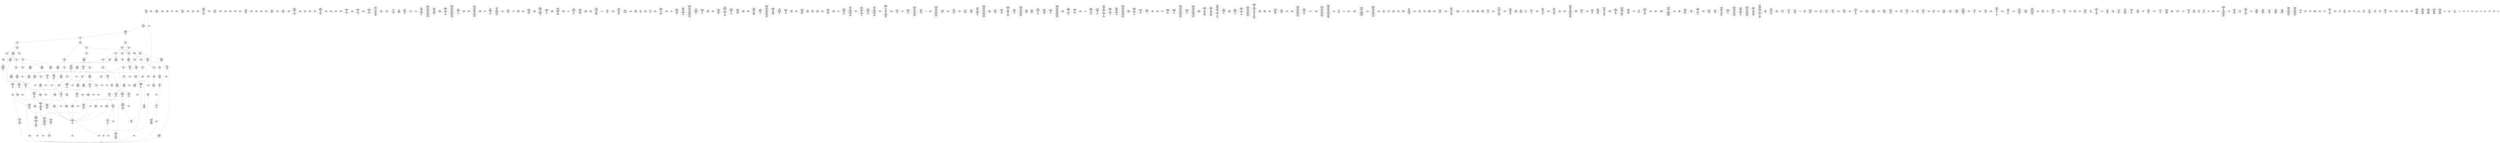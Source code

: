 /* Generated by GvGen v.1.0 (https://www.github.com/stricaud/gvgen) */

digraph G {
compound=true;
   node1 [label="[anywhere]"];
   node2 [label="# 0x0
PUSHX Data
PUSHX Data
MSTORE
CALLVALUE
ISZERO
PUSHX Data
JUMPI
"];
   node3 [label="# 0xc
PUSHX Data
REVERT
"];
   node4 [label="# 0x10
JUMPDEST
PUSHX LogicData
CALLDATASIZE
LT
PUSHX Data
JUMPI
"];
   node5 [label="# 0x1a
PUSHX Data
CALLDATALOAD
PUSHX BitData
SHR
PUSHX LogicData
GT
PUSHX Data
JUMPI
"];
   node6 [label="# 0x2b
PUSHX LogicData
GT
PUSHX Data
JUMPI
"];
   node7 [label="# 0x36
PUSHX LogicData
GT
PUSHX Data
JUMPI
"];
   node8 [label="# 0x41
PUSHX LogicData
EQ
PUSHX Data
JUMPI
"];
   node9 [label="# 0x4c
PUSHX LogicData
EQ
PUSHX Data
JUMPI
"];
   node10 [label="# 0x57
PUSHX LogicData
EQ
PUSHX Data
JUMPI
"];
   node11 [label="# 0x62
PUSHX LogicData
EQ
PUSHX Data
JUMPI
"];
   node12 [label="# 0x6d
PUSHX Data
REVERT
"];
   node13 [label="# 0x71
JUMPDEST
PUSHX LogicData
EQ
PUSHX Data
JUMPI
"];
   node14 [label="# 0x7d
PUSHX LogicData
EQ
PUSHX Data
JUMPI
"];
   node15 [label="# 0x88
PUSHX LogicData
EQ
PUSHX Data
JUMPI
"];
   node16 [label="# 0x93
PUSHX LogicData
EQ
PUSHX Data
JUMPI
"];
   node17 [label="# 0x9e
PUSHX Data
REVERT
"];
   node18 [label="# 0xa2
JUMPDEST
PUSHX LogicData
GT
PUSHX Data
JUMPI
"];
   node19 [label="# 0xae
PUSHX LogicData
EQ
PUSHX Data
JUMPI
"];
   node20 [label="# 0xb9
PUSHX LogicData
EQ
PUSHX Data
JUMPI
"];
   node21 [label="# 0xc4
PUSHX LogicData
EQ
PUSHX Data
JUMPI
"];
   node22 [label="# 0xcf
PUSHX LogicData
EQ
PUSHX Data
JUMPI
"];
   node23 [label="# 0xda
PUSHX Data
REVERT
"];
   node24 [label="# 0xde
JUMPDEST
PUSHX LogicData
EQ
PUSHX Data
JUMPI
"];
   node25 [label="# 0xea
PUSHX LogicData
EQ
PUSHX Data
JUMPI
"];
   node26 [label="# 0xf5
PUSHX LogicData
EQ
PUSHX Data
JUMPI
"];
   node27 [label="# 0x100
PUSHX LogicData
EQ
PUSHX Data
JUMPI
"];
   node28 [label="# 0x10b
PUSHX Data
REVERT
"];
   node29 [label="# 0x10f
JUMPDEST
PUSHX LogicData
GT
PUSHX Data
JUMPI
"];
   node30 [label="# 0x11b
PUSHX LogicData
GT
PUSHX Data
JUMPI
"];
   node31 [label="# 0x126
PUSHX LogicData
EQ
PUSHX Data
JUMPI
"];
   node32 [label="# 0x131
PUSHX LogicData
EQ
PUSHX Data
JUMPI
"];
   node33 [label="# 0x13c
PUSHX LogicData
EQ
PUSHX Data
JUMPI
"];
   node34 [label="# 0x147
PUSHX LogicData
EQ
PUSHX Data
JUMPI
"];
   node35 [label="# 0x152
PUSHX Data
REVERT
"];
   node36 [label="# 0x156
JUMPDEST
PUSHX LogicData
EQ
PUSHX Data
JUMPI
"];
   node37 [label="# 0x162
PUSHX LogicData
EQ
PUSHX Data
JUMPI
"];
   node38 [label="# 0x16d
PUSHX LogicData
EQ
PUSHX Data
JUMPI
"];
   node39 [label="# 0x178
PUSHX LogicData
EQ
PUSHX Data
JUMPI
"];
   node40 [label="# 0x183
PUSHX Data
REVERT
"];
   node41 [label="# 0x187
JUMPDEST
PUSHX LogicData
GT
PUSHX Data
JUMPI
"];
   node42 [label="# 0x193
PUSHX LogicData
EQ
PUSHX Data
JUMPI
"];
   node43 [label="# 0x19e
PUSHX LogicData
EQ
PUSHX Data
JUMPI
"];
   node44 [label="# 0x1a9
PUSHX LogicData
EQ
PUSHX Data
JUMPI
"];
   node45 [label="# 0x1b4
PUSHX LogicData
EQ
PUSHX Data
JUMPI
"];
   node46 [label="# 0x1bf
PUSHX Data
REVERT
"];
   node47 [label="# 0x1c3
JUMPDEST
PUSHX LogicData
EQ
PUSHX Data
JUMPI
"];
   node48 [label="# 0x1cf
PUSHX LogicData
EQ
PUSHX Data
JUMPI
"];
   node49 [label="# 0x1da
PUSHX LogicData
EQ
PUSHX Data
JUMPI
"];
   node50 [label="# 0x1e5
JUMPDEST
PUSHX Data
REVERT
"];
   node51 [label="# 0x1ea
JUMPDEST
PUSHX Data
PUSHX Data
CALLDATASIZE
PUSHX Data
PUSHX Data
JUMP
"];
   node52 [label="# 0x1f8
JUMPDEST
PUSHX Data
JUMP
"];
   node53 [label="# 0x1fd
JUMPDEST
PUSHX MemData
MLOAD
ISZERO
ISZERO
MSTORE
PUSHX ArithData
ADD
"];
   node54 [label="# 0x209
JUMPDEST
PUSHX MemData
MLOAD
SUB
RETURN
"];
   node55 [label="# 0x212
JUMPDEST
PUSHX Data
PUSHX Data
JUMP
"];
   node56 [label="# 0x21a
JUMPDEST
PUSHX MemData
MLOAD
PUSHX Data
PUSHX Data
JUMP
"];
   node57 [label="# 0x227
JUMPDEST
PUSHX Data
PUSHX Data
CALLDATASIZE
PUSHX Data
PUSHX Data
JUMP
"];
   node58 [label="# 0x235
JUMPDEST
PUSHX Data
JUMP
"];
   node59 [label="# 0x23a
JUMPDEST
PUSHX MemData
MLOAD
PUSHX ArithData
PUSHX BitData
PUSHX BitData
SHL
SUB
AND
MSTORE
PUSHX ArithData
ADD
PUSHX Data
JUMP
"];
   node60 [label="# 0x252
JUMPDEST
PUSHX Data
PUSHX Data
CALLDATASIZE
PUSHX Data
PUSHX Data
JUMP
"];
   node61 [label="# 0x260
JUMPDEST
PUSHX Data
JUMP
"];
   node62 [label="# 0x265
JUMPDEST
STOP
"];
   node63 [label="# 0x267
JUMPDEST
PUSHX Data
PUSHX Data
CALLDATASIZE
PUSHX Data
PUSHX Data
JUMP
"];
   node64 [label="# 0x275
JUMPDEST
PUSHX Data
JUMP
"];
   node65 [label="# 0x27a
JUMPDEST
PUSHX MemData
MLOAD
PUSHX Data
PUSHX Data
JUMP
"];
   node66 [label="# 0x287
JUMPDEST
PUSHX Data
PUSHX Data
CALLDATASIZE
PUSHX Data
PUSHX Data
JUMP
"];
   node67 [label="# 0x295
JUMPDEST
PUSHX Data
JUMP
"];
   node68 [label="# 0x29a
JUMPDEST
PUSHX Data
PUSHX Data
CALLDATASIZE
PUSHX Data
PUSHX Data
JUMP
"];
   node69 [label="# 0x2a8
JUMPDEST
PUSHX Data
JUMP
"];
   node70 [label="# 0x2ad
JUMPDEST
PUSHX Data
PUSHX Data
CALLDATASIZE
PUSHX Data
PUSHX Data
JUMP
"];
   node71 [label="# 0x2bb
JUMPDEST
PUSHX Data
JUMP
"];
   node72 [label="# 0x2c0
JUMPDEST
PUSHX Data
MLOAD
PUSHX ArithData
PUSHX BitData
PUSHX BitData
SHL
SUB
AND
MSTORE
PUSHX ArithData
ADD
MSTORE
ADD
PUSHX Data
JUMP
"];
   node73 [label="# 0x2df
JUMPDEST
PUSHX Data
PUSHX Data
CALLDATASIZE
PUSHX Data
PUSHX Data
JUMP
"];
   node74 [label="# 0x2ed
JUMPDEST
PUSHX Data
JUMP
"];
   node75 [label="# 0x2f2
JUMPDEST
PUSHX Data
PUSHX Data
JUMP
"];
   node76 [label="# 0x2fa
JUMPDEST
PUSHX MemData
MLOAD
PUSHX Data
PUSHX Data
JUMP
"];
   node77 [label="# 0x307
JUMPDEST
PUSHX Data
PUSHX Data
CALLDATASIZE
PUSHX Data
PUSHX Data
JUMP
"];
   node78 [label="# 0x315
JUMPDEST
PUSHX Data
JUMP
"];
   node79 [label="# 0x31a
JUMPDEST
PUSHX Data
PUSHX Data
JUMP
"];
   node80 [label="# 0x322
JUMPDEST
PUSHX StorData
SLOAD
PUSHX Data
PUSHX BitData
AND
JUMP
"];
   node81 [label="# 0x32f
JUMPDEST
PUSHX Data
PUSHX Data
CALLDATASIZE
PUSHX Data
PUSHX Data
JUMP
"];
   node82 [label="# 0x33d
JUMPDEST
PUSHX Data
JUMP
"];
   node83 [label="# 0x342
JUMPDEST
PUSHX Data
PUSHX Data
CALLDATASIZE
PUSHX Data
PUSHX Data
JUMP
"];
   node84 [label="# 0x350
JUMPDEST
PUSHX Data
JUMP
"];
   node85 [label="# 0x355
JUMPDEST
PUSHX Data
PUSHX Data
CALLDATASIZE
PUSHX Data
PUSHX Data
JUMP
"];
   node86 [label="# 0x363
JUMPDEST
PUSHX Data
JUMP
"];
   node87 [label="# 0x368
JUMPDEST
PUSHX Data
PUSHX Data
CALLDATASIZE
PUSHX Data
PUSHX Data
JUMP
"];
   node88 [label="# 0x376
JUMPDEST
PUSHX Data
JUMP
"];
   node89 [label="# 0x37b
JUMPDEST
PUSHX MemData
MLOAD
MSTORE
PUSHX ArithData
ADD
PUSHX Data
JUMP
"];
   node90 [label="# 0x389
JUMPDEST
PUSHX Data
PUSHX Data
JUMP
"];
   node91 [label="# 0x391
JUMPDEST
PUSHX StorData
SLOAD
PUSHX ArithData
PUSHX BitData
PUSHX BitData
SHL
SUB
AND
PUSHX Data
JUMP
"];
   node92 [label="# 0x3a2
JUMPDEST
PUSHX Data
PUSHX Data
JUMP
"];
   node93 [label="# 0x3aa
JUMPDEST
PUSHX Data
PUSHX Data
CALLDATASIZE
PUSHX Data
PUSHX Data
JUMP
"];
   node94 [label="# 0x3b8
JUMPDEST
PUSHX Data
JUMP
"];
   node95 [label="# 0x3bd
JUMPDEST
PUSHX Data
PUSHX Data
CALLDATASIZE
PUSHX Data
PUSHX Data
JUMP
"];
   node96 [label="# 0x3cb
JUMPDEST
PUSHX Data
JUMP
"];
   node97 [label="# 0x3d0
JUMPDEST
PUSHX Data
PUSHX Data
CALLDATASIZE
PUSHX Data
PUSHX Data
JUMP
"];
   node98 [label="# 0x3de
JUMPDEST
PUSHX Data
JUMP
"];
   node99 [label="# 0x3e3
JUMPDEST
PUSHX Data
PUSHX Data
CALLDATASIZE
PUSHX Data
PUSHX Data
JUMP
"];
   node100 [label="# 0x3f1
JUMPDEST
PUSHX Data
JUMP
"];
   node101 [label="# 0x3f6
JUMPDEST
PUSHX MemData
MLOAD
PUSHX Data
PUSHX Data
JUMP
"];
   node102 [label="# 0x403
JUMPDEST
PUSHX Data
PUSHX Data
CALLDATASIZE
PUSHX Data
PUSHX Data
JUMP
"];
   node103 [label="# 0x411
JUMPDEST
PUSHX Data
JUMP
"];
   node104 [label="# 0x416
JUMPDEST
PUSHX MemData
MLOAD
PUSHX Data
PUSHX Data
JUMP
"];
   node105 [label="# 0x424
JUMPDEST
PUSHX Data
PUSHX Data
CALLDATASIZE
PUSHX Data
PUSHX Data
JUMP
"];
   node106 [label="# 0x432
JUMPDEST
PUSHX Data
JUMP
"];
   node107 [label="# 0x437
JUMPDEST
PUSHX MemData
MLOAD
PUSHX ArithData
PUSHX BitData
PUSHX BitData
SHL
SUB
NOT
AND
MSTORE
PUSHX ArithData
ADD
PUSHX Data
JUMP
"];
   node108 [label="# 0x450
JUMPDEST
PUSHX Data
PUSHX Data
CALLDATASIZE
PUSHX Data
PUSHX Data
JUMP
"];
   node109 [label="# 0x45e
JUMPDEST
PUSHX Data
JUMP
"];
   node110 [label="# 0x463
JUMPDEST
PUSHX Data
PUSHX Data
JUMP
"];
   node111 [label="# 0x46b
JUMPDEST
PUSHX Data
PUSHX Data
CALLDATASIZE
PUSHX Data
PUSHX Data
JUMP
"];
   node112 [label="# 0x479
JUMPDEST
PUSHX Data
JUMP
"];
   node113 [label="# 0x47e
JUMPDEST
PUSHX Data
PUSHX Data
CALLDATASIZE
PUSHX Data
PUSHX Data
JUMP
"];
   node114 [label="# 0x48c
JUMPDEST
PUSHX Data
JUMP
"];
   node115 [label="# 0x491
JUMPDEST
PUSHX Data
PUSHX Data
CALLDATASIZE
PUSHX Data
PUSHX Data
JUMP
"];
   node116 [label="# 0x49f
JUMPDEST
PUSHX Data
JUMP
"];
   node117 [label="# 0x4a4
JUMPDEST
PUSHX Data
PUSHX ArithData
PUSHX BitData
PUSHX BitData
SHL
SUB
NOT
AND
PUSHX BitData
PUSHX BitData
SHL
EQ
PUSHX Data
JUMPI
"];
   node118 [label="# 0x4c0
PUSHX Data
PUSHX Data
JUMP
"];
   node119 [label="# 0x4c9
JUMPDEST
PUSHX Data
JUMPI
"];
   node120 [label="# 0x4cf
PUSHX Data
PUSHX Data
JUMP
"];
   node121 [label="# 0x4d8
JUMPDEST
PUSHX Data
JUMPI
"];
   node122 [label="# 0x4de
PUSHX ArithData
PUSHX BitData
PUSHX BitData
SHL
SUB
NOT
AND
PUSHX BitData
PUSHX BitData
SHL
EQ
"];
   node123 [label="# 0x4f3
JUMPDEST
PUSHX Data
JUMPI
"];
   node124 [label="# 0x4f9
PUSHX ArithData
PUSHX BitData
PUSHX BitData
SHL
SUB
NOT
AND
PUSHX BitData
PUSHX BitData
SHL
EQ
"];
   node125 [label="# 0x50e
JUMPDEST
PUSHX Data
JUMPI
"];
   node126 [label="# 0x514
PUSHX ArithData
PUSHX BitData
PUSHX BitData
SHL
SUB
NOT
AND
PUSHX BitData
PUSHX BitData
SHL
EQ
"];
   node127 [label="# 0x529
JUMPDEST
JUMP
"];
   node128 [label="# 0x52f
JUMPDEST
PUSHX Data
PUSHX StorData
SLOAD
PUSHX Data
PUSHX Data
JUMP
"];
   node129 [label="# 0x53e
JUMPDEST
PUSHX ArithData
ADD
PUSHX ArithData
DIV
MUL
PUSHX ArithData
ADD
PUSHX MemData
MLOAD
ADD
PUSHX Data
MSTORE
MSTORE
PUSHX ArithData
ADD
SLOAD
PUSHX Data
PUSHX Data
JUMP
"];
   node130 [label="# 0x56a
JUMPDEST
ISZERO
PUSHX Data
JUMPI
"];
   node131 [label="# 0x571
PUSHX LogicData
LT
PUSHX Data
JUMPI
"];
   node132 [label="# 0x579
PUSHX ArithData
SLOAD
DIV
MUL
MSTORE
PUSHX ArithData
ADD
PUSHX Data
JUMP
"];
   node133 [label="# 0x58c
JUMPDEST
ADD
PUSHX Data
MSTORE
PUSHX Data
PUSHX Data
SHA3
"];
   node134 [label="# 0x59a
JUMPDEST
SLOAD
MSTORE
PUSHX ArithData
ADD
PUSHX ArithData
ADD
GT
PUSHX Data
JUMPI
"];
   node135 [label="# 0x5ae
SUB
PUSHX BitData
AND
ADD
"];
   node136 [label="# 0x5b7
JUMPDEST
JUMP
"];
   node137 [label="# 0x5c1
JUMPDEST
PUSHX Data
MSTORE
PUSHX Data
PUSHX Data
MSTORE
PUSHX Data
SHA3
SLOAD
PUSHX ArithData
PUSHX BitData
PUSHX BitData
SHL
SUB
AND
PUSHX Data
JUMPI
"];
   node138 [label="# 0x5de
PUSHX MemData
MLOAD
PUSHX BitData
PUSHX BitData
SHL
MSTORE
PUSHX Data
PUSHX ArithData
ADD
MSTORE
PUSHX Data
PUSHX ArithData
ADD
MSTORE
PUSHX Data
PUSHX ArithData
ADD
MSTORE
PUSHX BitData
PUSHX BitData
SHL
PUSHX ArithData
ADD
MSTORE
PUSHX ArithData
ADD
"];
   node139 [label="# 0x636
JUMPDEST
PUSHX MemData
MLOAD
SUB
REVERT
"];
   node140 [label="# 0x63f
JUMPDEST
PUSHX Data
MSTORE
PUSHX Data
PUSHX Data
MSTORE
PUSHX Data
SHA3
SLOAD
PUSHX ArithData
PUSHX BitData
PUSHX BitData
SHL
SUB
AND
JUMP
"];
   node141 [label="# 0x65b
JUMPDEST
PUSHX Data
PUSHX Data
PUSHX Data
JUMP
"];
   node142 [label="# 0x666
JUMPDEST
PUSHX ArithData
PUSHX BitData
PUSHX BitData
SHL
SUB
AND
PUSHX ArithData
PUSHX BitData
PUSHX BitData
SHL
SUB
AND
EQ
ISZERO
PUSHX Data
JUMPI
"];
   node143 [label="# 0x683
PUSHX MemData
MLOAD
PUSHX BitData
PUSHX BitData
SHL
MSTORE
PUSHX Data
PUSHX ArithData
ADD
MSTORE
PUSHX Data
PUSHX ArithData
ADD
MSTORE
PUSHX Data
PUSHX ArithData
ADD
MSTORE
PUSHX BitData
PUSHX BitData
SHL
PUSHX ArithData
ADD
MSTORE
PUSHX ArithData
ADD
PUSHX Data
JUMP
"];
   node144 [label="# 0x6d4
JUMPDEST
CALLER
PUSHX ArithData
PUSHX BitData
PUSHX BitData
SHL
SUB
AND
EQ
PUSHX Data
JUMPI
"];
   node145 [label="# 0x6e6
PUSHX Data
CALLER
PUSHX Data
JUMP
"];
   node146 [label="# 0x6f0
JUMPDEST
PUSHX Data
JUMPI
"];
   node147 [label="# 0x6f5
PUSHX MemData
MLOAD
PUSHX BitData
PUSHX BitData
SHL
MSTORE
PUSHX Data
PUSHX ArithData
ADD
MSTORE
PUSHX Data
PUSHX ArithData
ADD
MSTORE
PUSHX Data
PUSHX ArithData
ADD
MSTORE
PUSHX Data
PUSHX ArithData
ADD
MSTORE
PUSHX ArithData
ADD
PUSHX Data
JUMP
"];
   node148 [label="# 0x762
JUMPDEST
PUSHX Data
PUSHX Data
JUMP
"];
   node149 [label="# 0x76c
JUMPDEST
JUMP
"];
   node150 [label="# 0x771
JUMPDEST
PUSHX StorData
SLOAD
PUSHX Data
PUSHX ArithData
PUSHX BitData
PUSHX BitData
SHL
SUB
AND
ISZERO
PUSHX Data
JUMPI
"];
   node151 [label="# 0x786
PUSHX Data
MLOAD
PUSHX Data
MSTORE
ADD
MSTORE
PUSHX ArithData
ADD
CALLDATASIZE
CALLDATACOPY
ADD
PUSHX StorData
SLOAD
PUSHX LogicData
MLOAD
LT
PUSHX Data
JUMPI
"];
   node152 [label="# 0x7b4
PUSHX Data
PUSHX Data
JUMP
"];
   node153 [label="# 0x7bb
JUMPDEST
PUSHX ArithData
MUL
PUSHX ArithData
ADD
ADD
MSTORE
"];
   node154 [label="# 0x7c8
JUMPDEST
JUMP
"];
   node155 [label="# 0x7cd
JUMPDEST
PUSHX Data
CALLER
PUSHX Data
JUMP
"];
   node156 [label="# 0x7d7
JUMPDEST
PUSHX Data
JUMPI
"];
   node157 [label="# 0x7dc
PUSHX MemData
MLOAD
PUSHX BitData
PUSHX BitData
SHL
MSTORE
PUSHX ArithData
ADD
PUSHX Data
PUSHX Data
JUMP
"];
   node158 [label="# 0x7f3
JUMPDEST
PUSHX Data
PUSHX Data
JUMP
"];
   node159 [label="# 0x7fe
JUMPDEST
PUSHX Data
PUSHX ArithData
PUSHX BitData
PUSHX BitData
SHL
SUB
AND
PUSHX Data
PUSHX StorData
SLOAD
PUSHX ArithData
PUSHX BitData
PUSHX BitData
SHL
SUB
AND
JUMP
"];
   node160 [label="# 0x81c
JUMPDEST
PUSHX ArithData
PUSHX BitData
PUSHX BitData
SHL
SUB
AND
EQ
PUSHX Data
JUMPI
"];
   node161 [label="# 0x82c
PUSHX Data
PUSHX Data
PUSHX Data
JUMP
"];
   node162 [label="# 0x837
JUMPDEST
PUSHX StorData
SLOAD
PUSHX StorData
SLOAD
PUSHX Data
PUSHX ArithData
PUSHX BitData
PUSHX BitData
SHL
SUB
AND
PUSHX Data
PUSHX Data
PUSHX Data
JUMP
"];
   node163 [label="# 0x85c
JUMPDEST
PUSHX Data
PUSHX Data
JUMP
"];
   node164 [label="# 0x866
JUMPDEST
"];
   node165 [label="# 0x86b
JUMPDEST
JUMP
"];
   node166 [label="# 0x872
JUMPDEST
PUSHX StorData
SLOAD
PUSHX ArithData
PUSHX BitData
PUSHX BitData
SHL
SUB
AND
CALLER
EQ
PUSHX Data
JUMPI
"];
   node167 [label="# 0x885
PUSHX MemData
MLOAD
PUSHX BitData
PUSHX BitData
SHL
MSTORE
PUSHX ArithData
ADD
PUSHX Data
PUSHX Data
JUMP
"];
   node168 [label="# 0x89c
JUMPDEST
PUSHX Data
PUSHX Data
PUSHX Data
JUMP
"];
   node169 [label="# 0x8a7
JUMPDEST
ISZERO
PUSHX Data
JUMPI
"];
   node170 [label="# 0x8ad
PUSHX MemData
MLOAD
CALLER
PUSHX ArithData
PUSHX BitData
PUSHX BitData
SHL
SUB
AND
PUSHX Data
PUSHX Data
LOGX
PUSHX Data
PUSHX Data
PUSHX Data
JUMP
"];
   node171 [label="# 0x8ed
JUMPDEST
"];
   node172 [label="# 0x8ef
JUMPDEST
JUMP
"];
   node173 [label="# 0x8f2
JUMPDEST
PUSHX Data
PUSHX Data
PUSHX Data
PUSHX Data
JUMP
"];
   node174 [label="# 0x8fe
JUMPDEST
PUSHX LogicData
GT
ISZERO
PUSHX Data
JUMPI
"];
   node175 [label="# 0x90f
PUSHX Data
PUSHX Data
JUMP
"];
   node176 [label="# 0x916
JUMPDEST
PUSHX MemData
MLOAD
MSTORE
PUSHX ArithData
MUL
PUSHX ArithData
ADD
ADD
PUSHX Data
MSTORE
ISZERO
PUSHX Data
JUMPI
"];
   node177 [label="# 0x930
PUSHX ArithData
ADD
PUSHX ArithData
MUL
CALLDATASIZE
CALLDATACOPY
ADD
"];
   node178 [label="# 0x93f
JUMPDEST
PUSHX Data
"];
   node179 [label="# 0x945
JUMPDEST
PUSHX Data
PUSHX Data
PUSHX Data
JUMP
"];
   node180 [label="# 0x94f
JUMPDEST
LT
ISZERO
PUSHX Data
JUMPI
"];
   node181 [label="# 0x957
PUSHX Data
PUSHX Data
PUSHX Data
JUMP
"];
   node182 [label="# 0x961
JUMPDEST
MLOAD
LT
PUSHX Data
JUMPI
"];
   node183 [label="# 0x96c
PUSHX Data
PUSHX Data
JUMP
"];
   node184 [label="# 0x973
JUMPDEST
PUSHX ArithData
PUSHX BitData
PUSHX BitData
SHL
SUB
AND
PUSHX ArithData
MUL
ADD
ADD
MSTORE
PUSHX Data
PUSHX Data
JUMP
"];
   node185 [label="# 0x995
JUMPDEST
PUSHX Data
JUMP
"];
   node186 [label="# 0x99d
JUMPDEST
JUMP
"];
   node187 [label="# 0x9a1
JUMPDEST
PUSHX Data
PUSHX MemData
MLOAD
PUSHX ArithData
ADD
PUSHX Data
MSTORE
PUSHX Data
MSTORE
PUSHX Data
JUMP
"];
   node188 [label="# 0x9bc
JUMPDEST
CALLER
PUSHX Data
PUSHX StorData
SLOAD
PUSHX ArithData
PUSHX BitData
PUSHX BitData
SHL
SUB
AND
JUMP
"];
   node189 [label="# 0x9cf
JUMPDEST
PUSHX ArithData
PUSHX BitData
PUSHX BitData
SHL
SUB
AND
EQ
PUSHX Data
JUMPI
"];
   node190 [label="# 0x9df
PUSHX Data
PUSHX Data
CALLER
PUSHX Data
JUMP
"];
   node191 [label="# 0x9ea
JUMPDEST
PUSHX Data
JUMPI
"];
   node192 [label="# 0x9ef
PUSHX MemData
MLOAD
PUSHX BitData
PUSHX BitData
SHL
MSTORE
PUSHX ArithData
ADD
PUSHX Data
PUSHX Data
JUMP
"];
   node193 [label="# 0xa06
JUMPDEST
PUSHX StorData
SLOAD
PUSHX BitData
NOT
AND
PUSHX BitData
OR
SSTORE
PUSHX MemData
MLOAD
PUSHX Data
PUSHX Data
LOGX
JUMP
"];
   node194 [label="# 0xa3e
JUMPDEST
PUSHX Data
MSTORE
PUSHX Data
PUSHX Data
MSTORE
PUSHX Data
SHA3
SLOAD
PUSHX ArithData
PUSHX BitData
PUSHX BitData
SHL
SUB
AND
PUSHX Data
JUMPI
"];
   node195 [label="# 0xa5c
PUSHX MemData
MLOAD
PUSHX BitData
PUSHX BitData
SHL
MSTORE
PUSHX Data
PUSHX ArithData
ADD
MSTORE
PUSHX Data
PUSHX ArithData
ADD
MSTORE
PUSHX Data
PUSHX ArithData
ADD
MSTORE
PUSHX BitData
PUSHX BitData
SHL
PUSHX ArithData
ADD
MSTORE
PUSHX ArithData
ADD
PUSHX Data
JUMP
"];
   node196 [label="# 0xab5
JUMPDEST
CALLER
PUSHX Data
PUSHX StorData
SLOAD
PUSHX ArithData
PUSHX BitData
PUSHX BitData
SHL
SUB
AND
JUMP
"];
   node197 [label="# 0xac8
JUMPDEST
PUSHX ArithData
PUSHX BitData
PUSHX BitData
SHL
SUB
AND
EQ
PUSHX Data
JUMPI
"];
   node198 [label="# 0xad8
PUSHX Data
PUSHX Data
CALLER
PUSHX Data
JUMP
"];
   node199 [label="# 0xae3
JUMPDEST
PUSHX Data
JUMPI
"];
   node200 [label="# 0xae8
PUSHX MemData
MLOAD
PUSHX BitData
PUSHX BitData
SHL
MSTORE
PUSHX ArithData
ADD
PUSHX Data
PUSHX Data
JUMP
"];
   node201 [label="# 0xaff
JUMPDEST
PUSHX StorData
SLOAD
PUSHX ArithData
PUSHX BitData
PUSHX BitData
SHL
SUB
NOT
AND
PUSHX ArithData
PUSHX BitData
PUSHX BitData
SHL
SUB
AND
OR
SSTORE
PUSHX Data
SSTORE
JUMP
"];
   node202 [label="# 0xb25
JUMPDEST
PUSHX StorData
SLOAD
PUSHX ArithData
PUSHX BitData
PUSHX BitData
SHL
SUB
AND
CALLER
EQ
PUSHX Data
JUMPI
"];
   node203 [label="# 0xb38
PUSHX MemData
MLOAD
PUSHX BitData
PUSHX BitData
SHL
MSTORE
PUSHX ArithData
ADD
PUSHX Data
PUSHX Data
JUMP
"];
   node204 [label="# 0xb4f
JUMPDEST
PUSHX Data
PUSHX Data
PUSHX Data
JUMP
"];
   node205 [label="# 0xb5a
JUMPDEST
PUSHX Data
JUMPI
"];
   node206 [label="# 0xb5f
PUSHX MemData
MLOAD
CALLER
PUSHX ArithData
PUSHX BitData
PUSHX BitData
SHL
SUB
AND
PUSHX Data
PUSHX Data
LOGX
PUSHX Data
PUSHX Data
PUSHX Data
JUMP
"];
   node207 [label="# 0xb9f
JUMPDEST
PUSHX Data
PUSHX ArithData
PUSHX BitData
PUSHX BitData
SHL
SUB
AND
PUSHX Data
JUMPI
"];
   node208 [label="# 0xbb0
PUSHX MemData
MLOAD
PUSHX BitData
PUSHX BitData
SHL
MSTORE
PUSHX Data
PUSHX ArithData
ADD
MSTORE
PUSHX Data
PUSHX ArithData
ADD
MSTORE
PUSHX Data
PUSHX ArithData
ADD
MSTORE
PUSHX BitData
PUSHX BitData
SHL
PUSHX ArithData
ADD
MSTORE
PUSHX ArithData
ADD
PUSHX Data
JUMP
"];
   node209 [label="# 0xc0a
JUMPDEST
PUSHX ArithData
PUSHX BitData
PUSHX BitData
SHL
SUB
AND
PUSHX Data
MSTORE
PUSHX Data
PUSHX Data
MSTORE
PUSHX Data
SHA3
SLOAD
JUMP
"];
   node210 [label="# 0xc26
JUMPDEST
PUSHX StorData
SLOAD
PUSHX ArithData
PUSHX BitData
PUSHX BitData
SHL
SUB
AND
CALLER
EQ
PUSHX Data
JUMPI
"];
   node211 [label="# 0xc39
PUSHX MemData
MLOAD
PUSHX BitData
PUSHX BitData
SHL
MSTORE
PUSHX ArithData
ADD
PUSHX Data
PUSHX Data
JUMP
"];
   node212 [label="# 0xc50
JUMPDEST
PUSHX Data
PUSHX Data
PUSHX Data
JUMP
"];
   node213 [label="# 0xc5a
JUMPDEST
JUMP
"];
   node214 [label="# 0xc5c
JUMPDEST
PUSHX Data
PUSHX StorData
SLOAD
PUSHX Data
PUSHX Data
JUMP
"];
   node215 [label="# 0xc6b
JUMPDEST
CALLER
PUSHX Data
PUSHX StorData
SLOAD
PUSHX ArithData
PUSHX BitData
PUSHX BitData
SHL
SUB
AND
JUMP
"];
   node216 [label="# 0xc7e
JUMPDEST
PUSHX ArithData
PUSHX BitData
PUSHX BitData
SHL
SUB
AND
EQ
PUSHX Data
JUMPI
"];
   node217 [label="# 0xc8e
PUSHX Data
PUSHX Data
CALLER
PUSHX Data
JUMP
"];
   node218 [label="# 0xc99
JUMPDEST
PUSHX Data
JUMPI
"];
   node219 [label="# 0xc9e
PUSHX MemData
MLOAD
PUSHX BitData
PUSHX BitData
SHL
MSTORE
PUSHX ArithData
ADD
PUSHX Data
PUSHX Data
JUMP
"];
   node220 [label="# 0xcb5
JUMPDEST
PUSHX Data
PUSHX Data
PUSHX Data
JUMP
"];
   node221 [label="# 0xcc1
JUMPDEST
PUSHX Data
CALLER
PUSHX Data
JUMP
"];
   node222 [label="# 0xccc
JUMPDEST
PUSHX Data
CALLER
PUSHX Data
JUMP
"];
   node223 [label="# 0xcd6
JUMPDEST
PUSHX Data
JUMPI
"];
   node224 [label="# 0xcdb
PUSHX MemData
MLOAD
PUSHX BitData
PUSHX BitData
SHL
MSTORE
PUSHX ArithData
ADD
PUSHX Data
PUSHX Data
JUMP
"];
   node225 [label="# 0xcf2
JUMPDEST
PUSHX Data
PUSHX Data
JUMP
"];
   node226 [label="# 0xcfe
JUMPDEST
JUMP
"];
   node227 [label="# 0xd04
JUMPDEST
PUSHX StorData
SLOAD
PUSHX Data
PUSHX ArithData
PUSHX BitData
PUSHX BitData
SHL
SUB
AND
ISZERO
PUSHX Data
JUMPI
"];
   node228 [label="# 0xd19
PUSHX Data
MLOAD
PUSHX Data
MSTORE
ADD
MSTORE
PUSHX ArithData
ADD
CALLDATASIZE
CALLDATACOPY
PUSHX StorData
SLOAD
MLOAD
PUSHX ArithData
PUSHX BitData
PUSHX BitData
SHL
SUB
AND
PUSHX Data
PUSHX Data
JUMPI
"];
   node229 [label="# 0xd51
PUSHX Data
PUSHX Data
JUMP
"];
   node230 [label="# 0xd58
JUMPDEST
PUSHX ArithData
MUL
PUSHX ArithData
ADD
ADD
PUSHX ArithData
PUSHX BitData
PUSHX BitData
SHL
SUB
AND
PUSHX ArithData
PUSHX BitData
PUSHX BitData
SHL
SUB
AND
MSTORE
JUMP
"];
   node231 [label="# 0xd7d
JUMPDEST
PUSHX StorData
SLOAD
PUSHX Data
PUSHX ArithData
PUSHX BitData
PUSHX BitData
SHL
SUB
AND
ISZERO
PUSHX Data
JUMPI
"];
   node232 [label="# 0xd94
PUSHX Data
MLOAD
PUSHX Data
MSTORE
ADD
MSTORE
PUSHX ArithData
ADD
CALLDATASIZE
CALLDATACOPY
PUSHX StorData
SLOAD
MLOAD
PUSHX ArithData
PUSHX BitData
PUSHX BitData
SHL
SUB
AND
PUSHX Data
PUSHX Data
JUMPI
"];
   node233 [label="# 0xdcc
PUSHX Data
PUSHX Data
JUMP
"];
   node234 [label="# 0xdd3
JUMPDEST
PUSHX ArithData
PUSHX BitData
PUSHX BitData
SHL
SUB
AND
PUSHX ArithData
MUL
ADD
ADD
MSTORE
PUSHX Data
MLOAD
PUSHX Data
MSTORE
ADD
MSTORE
ADD
CALLDATASIZE
CALLDATACOPY
ADD
PUSHX StorData
SLOAD
PUSHX LogicData
MLOAD
LT
PUSHX Data
JUMPI
"];
   node235 [label="# 0xe18
PUSHX Data
PUSHX Data
JUMP
"];
   node236 [label="# 0xe1f
JUMPDEST
PUSHX ArithData
MUL
PUSHX ArithData
ADD
ADD
MSTORE
"];
   node237 [label="# 0xe2c
JUMPDEST
JUMP
"];
   node238 [label="# 0xe31
JUMPDEST
PUSHX Data
PUSHX LogicData
PUSHX StorData
SLOAD
EQ
ISZERO
PUSHX Data
JUMPI
"];
   node239 [label="# 0xe3f
PUSHX MemData
MLOAD
PUSHX BitData
PUSHX BitData
SHL
MSTORE
PUSHX Data
PUSHX ArithData
ADD
MSTORE
PUSHX Data
PUSHX ArithData
ADD
MSTORE
PUSHX Data
PUSHX ArithData
ADD
MSTORE
PUSHX ArithData
ADD
PUSHX Data
JUMP
"];
   node240 [label="# 0xe86
JUMPDEST
PUSHX Data
PUSHX Data
SSTORE
PUSHX LogicData
EQ
ISZERO
PUSHX Data
JUMPI
"];
   node241 [label="# 0xe96
EQ
"];
   node242 [label="# 0xe9a
JUMPDEST
PUSHX Data
JUMPI
"];
   node243 [label="# 0xe9f
PUSHX MemData
MLOAD
PUSHX BitData
PUSHX BitData
SHL
MSTORE
PUSHX Data
PUSHX ArithData
ADD
MSTORE
PUSHX Data
PUSHX ArithData
ADD
MSTORE
PUSHX BitData
PUSHX BitData
SHL
PUSHX ArithData
ADD
MSTORE
PUSHX ArithData
ADD
PUSHX Data
JUMP
"];
   node244 [label="# 0xed6
JUMPDEST
PUSHX Data
PUSHX LogicData
LT
PUSHX Data
JUMPI
"];
   node245 [label="# 0xee6
PUSHX Data
PUSHX Data
JUMP
"];
   node246 [label="# 0xeed
JUMPDEST
PUSHX ArithData
MUL
ADD
CALLDATALOAD
PUSHX LogicData
LT
PUSHX Data
JUMPI
"];
   node247 [label="# 0xf00
PUSHX Data
PUSHX Data
JUMP
"];
   node248 [label="# 0xf07
JUMPDEST
PUSHX ArithData
MUL
ADD
CALLDATALOAD
PUSHX Data
JUMP
"];
   node249 [label="# 0xf13
JUMPDEST
PUSHX BitData
PUSHX BitData
SHL
PUSHX Data
PUSHX Data
SSTORE
JUMP
"];
   node250 [label="# 0xf2d
JUMPDEST
PUSHX Data
MSTORE
PUSHX Data
PUSHX Data
MSTORE
PUSHX Data
SHA3
SLOAD
PUSHX Data
PUSHX ArithData
PUSHX BitData
PUSHX BitData
SHL
SUB
AND
PUSHX Data
JUMPI
"];
   node251 [label="# 0xf4d
PUSHX MemData
MLOAD
PUSHX BitData
PUSHX BitData
SHL
MSTORE
PUSHX Data
PUSHX ArithData
ADD
MSTORE
PUSHX Data
PUSHX ArithData
ADD
MSTORE
PUSHX Data
PUSHX ArithData
ADD
MSTORE
PUSHX BitData
PUSHX BitData
SHL
PUSHX ArithData
ADD
MSTORE
PUSHX ArithData
ADD
PUSHX Data
JUMP
"];
   node252 [label="# 0xfac
JUMPDEST
PUSHX Data
PUSHX Data
PUSHX Data
JUMP
"];
   node253 [label="# 0xfb7
JUMPDEST
PUSHX MemData
MLOAD
PUSHX ArithData
ADD
PUSHX Data
PUSHX Data
JUMP
"];
   node254 [label="# 0xfc8
JUMPDEST
PUSHX MemData
MLOAD
PUSHX ArithData
SUB
SUB
MSTORE
PUSHX Data
MSTORE
JUMP
"];
   node255 [label="# 0xfde
JUMPDEST
CALLER
PUSHX Data
PUSHX StorData
SLOAD
PUSHX ArithData
PUSHX BitData
PUSHX BitData
SHL
SUB
AND
JUMP
"];
   node256 [label="# 0xff1
JUMPDEST
PUSHX ArithData
PUSHX BitData
PUSHX BitData
SHL
SUB
AND
EQ
PUSHX Data
JUMPI
"];
   node257 [label="# 0x1001
PUSHX Data
PUSHX Data
CALLER
PUSHX Data
JUMP
"];
   node258 [label="# 0x100c
JUMPDEST
PUSHX Data
JUMPI
"];
   node259 [label="# 0x1011
PUSHX MemData
MLOAD
PUSHX BitData
PUSHX BitData
SHL
MSTORE
PUSHX ArithData
ADD
PUSHX Data
PUSHX Data
JUMP
"];
   node260 [label="# 0x1028
JUMPDEST
PUSHX StorData
SLOAD
PUSHX BitData
NOT
AND
SSTORE
PUSHX MemData
MLOAD
PUSHX Data
PUSHX Data
LOGX
JUMP
"];
   node261 [label="# 0x105d
JUMPDEST
PUSHX ArithData
PUSHX BitData
PUSHX BitData
SHL
SUB
AND
PUSHX Data
MSTORE
PUSHX Data
PUSHX Data
MSTORE
PUSHX Data
SHA3
AND
MSTORE
MSTORE
SHA3
SLOAD
PUSHX BitData
AND
JUMP
"];
   node262 [label="# 0x108b
JUMPDEST
PUSHX Data
PUSHX LogicData
PUSHX StorData
SLOAD
EQ
ISZERO
PUSHX Data
JUMPI
"];
   node263 [label="# 0x1099
PUSHX MemData
MLOAD
PUSHX BitData
PUSHX BitData
SHL
MSTORE
PUSHX Data
PUSHX ArithData
ADD
MSTORE
PUSHX Data
PUSHX ArithData
ADD
MSTORE
PUSHX Data
PUSHX ArithData
ADD
MSTORE
PUSHX ArithData
ADD
PUSHX Data
JUMP
"];
   node264 [label="# 0x10e0
JUMPDEST
PUSHX Data
PUSHX Data
SSTORE
PUSHX Data
PUSHX Data
JUMP
"];
   node265 [label="# 0x10f0
JUMPDEST
PUSHX BitData
PUSHX BitData
SHL
PUSHX Data
PUSHX Data
SSTORE
JUMP
"];
   node266 [label="# 0x1108
JUMPDEST
PUSHX StorData
SLOAD
PUSHX ArithData
PUSHX BitData
PUSHX BitData
SHL
SUB
AND
CALLER
EQ
PUSHX Data
JUMPI
"];
   node267 [label="# 0x111b
PUSHX MemData
MLOAD
PUSHX BitData
PUSHX BitData
SHL
MSTORE
PUSHX ArithData
ADD
PUSHX Data
PUSHX Data
JUMP
"];
   node268 [label="# 0x1132
JUMPDEST
PUSHX ArithData
PUSHX BitData
PUSHX BitData
SHL
SUB
AND
PUSHX Data
JUMPI
"];
   node269 [label="# 0x1141
PUSHX MemData
MLOAD
PUSHX BitData
PUSHX BitData
SHL
MSTORE
PUSHX Data
PUSHX ArithData
ADD
MSTORE
PUSHX Data
PUSHX ArithData
ADD
MSTORE
PUSHX Data
PUSHX ArithData
ADD
MSTORE
PUSHX BitData
PUSHX BitData
SHL
PUSHX ArithData
ADD
MSTORE
PUSHX ArithData
ADD
PUSHX Data
JUMP
"];
   node270 [label="# 0x1197
JUMPDEST
PUSHX Data
PUSHX Data
JUMP
"];
   node271 [label="# 0x11a0
JUMPDEST
PUSHX Data
PUSHX ArithData
PUSHX BitData
PUSHX BitData
SHL
SUB
NOT
AND
PUSHX BitData
PUSHX BitData
SHL
EQ
PUSHX Data
JUMPI
"];
   node272 [label="# 0x11bc
PUSHX ArithData
PUSHX BitData
PUSHX BitData
SHL
SUB
NOT
AND
PUSHX BitData
PUSHX BitData
SHL
EQ
"];
   node273 [label="# 0x11d1
JUMPDEST
PUSHX Data
JUMPI
"];
   node274 [label="# 0x11d7
PUSHX Data
"];
   node275 [label="# 0x11dc
JUMPDEST
PUSHX Data
PUSHX ArithData
PUSHX BitData
PUSHX BitData
SHL
SUB
NOT
AND
PUSHX BitData
PUSHX BitData
SHL
EQ
PUSHX Data
JUMPI
"];
   node276 [label="# 0x11f8
PUSHX BitData
PUSHX BitData
SHL
PUSHX ArithData
PUSHX BitData
PUSHX BitData
SHL
SUB
NOT
AND
EQ
PUSHX Data
JUMP
"];
   node277 [label="# 0x1211
JUMPDEST
PUSHX Data
MSTORE
PUSHX Data
PUSHX Data
MSTORE
PUSHX Data
SHA3
SLOAD
PUSHX ArithData
PUSHX BitData
PUSHX BitData
SHL
SUB
NOT
AND
PUSHX ArithData
PUSHX BitData
PUSHX BitData
SHL
SUB
AND
OR
SSTORE
PUSHX Data
PUSHX Data
JUMP
"];
   node278 [label="# 0x1246
JUMPDEST
PUSHX ArithData
PUSHX BitData
PUSHX BitData
SHL
SUB
AND
PUSHX Data
PUSHX MemData
MLOAD
PUSHX MemData
MLOAD
SUB
LOGX
JUMP
"];
   node279 [label="# 0x127f
JUMPDEST
PUSHX Data
MSTORE
PUSHX Data
PUSHX Data
MSTORE
PUSHX Data
SHA3
SLOAD
PUSHX ArithData
PUSHX BitData
PUSHX BitData
SHL
SUB
AND
PUSHX Data
JUMPI
"];
   node280 [label="# 0x129c
PUSHX MemData
MLOAD
PUSHX BitData
PUSHX BitData
SHL
MSTORE
PUSHX Data
PUSHX ArithData
ADD
MSTORE
PUSHX Data
PUSHX ArithData
ADD
MSTORE
PUSHX Data
PUSHX ArithData
ADD
MSTORE
PUSHX BitData
PUSHX BitData
SHL
PUSHX ArithData
ADD
MSTORE
PUSHX ArithData
ADD
PUSHX Data
JUMP
"];
   node281 [label="# 0x12f8
JUMPDEST
PUSHX Data
PUSHX Data
PUSHX Data
JUMP
"];
   node282 [label="# 0x1303
JUMPDEST
PUSHX ArithData
PUSHX BitData
PUSHX BitData
SHL
SUB
AND
PUSHX ArithData
PUSHX BitData
PUSHX BitData
SHL
SUB
AND
EQ
PUSHX Data
JUMPI
"];
   node283 [label="# 0x1320
PUSHX ArithData
PUSHX BitData
PUSHX BitData
SHL
SUB
AND
PUSHX Data
PUSHX Data
JUMP
"];
   node284 [label="# 0x1333
JUMPDEST
PUSHX ArithData
PUSHX BitData
PUSHX BitData
SHL
SUB
AND
EQ
"];
   node285 [label="# 0x133e
JUMPDEST
PUSHX Data
JUMPI
"];
   node286 [label="# 0x1344
PUSHX Data
PUSHX Data
JUMP
"];
   node287 [label="# 0x134e
JUMPDEST
JUMP
"];
   node288 [label="# 0x1356
JUMPDEST
PUSHX ArithData
PUSHX BitData
PUSHX BitData
SHL
SUB
AND
PUSHX Data
PUSHX Data
JUMP
"];
   node289 [label="# 0x1369
JUMPDEST
PUSHX ArithData
PUSHX BitData
PUSHX BitData
SHL
SUB
AND
EQ
PUSHX Data
JUMPI
"];
   node290 [label="# 0x1378
PUSHX MemData
MLOAD
PUSHX BitData
PUSHX BitData
SHL
MSTORE
PUSHX Data
PUSHX ArithData
ADD
MSTORE
PUSHX Data
PUSHX ArithData
ADD
MSTORE
PUSHX Data
PUSHX ArithData
ADD
MSTORE
PUSHX BitData
PUSHX BitData
SHL
PUSHX ArithData
ADD
MSTORE
PUSHX ArithData
ADD
PUSHX Data
JUMP
"];
   node291 [label="# 0x13cd
JUMPDEST
PUSHX ArithData
PUSHX BitData
PUSHX BitData
SHL
SUB
AND
PUSHX Data
JUMPI
"];
   node292 [label="# 0x13dc
PUSHX MemData
MLOAD
PUSHX BitData
PUSHX BitData
SHL
MSTORE
PUSHX Data
PUSHX ArithData
ADD
MSTORE
PUSHX ArithData
ADD
MSTORE
PUSHX Data
PUSHX ArithData
ADD
MSTORE
PUSHX BitData
PUSHX BitData
SHL
PUSHX ArithData
ADD
MSTORE
PUSHX ArithData
ADD
PUSHX Data
JUMP
"];
   node293 [label="# 0x142f
JUMPDEST
PUSHX Data
PUSHX Data
PUSHX Data
JUMP
"];
   node294 [label="# 0x143a
JUMPDEST
PUSHX ArithData
PUSHX BitData
PUSHX BitData
SHL
SUB
AND
PUSHX Data
MSTORE
PUSHX Data
PUSHX Data
MSTORE
PUSHX Data
SHA3
SLOAD
PUSHX Data
PUSHX Data
PUSHX Data
JUMP
"];
   node295 [label="# 0x1463
JUMPDEST
SSTORE
PUSHX ArithData
PUSHX BitData
PUSHX BitData
SHL
SUB
AND
PUSHX Data
MSTORE
PUSHX Data
PUSHX Data
MSTORE
PUSHX Data
SHA3
SLOAD
PUSHX Data
PUSHX Data
PUSHX Data
JUMP
"];
   node296 [label="# 0x1491
JUMPDEST
SSTORE
PUSHX Data
MSTORE
PUSHX Data
PUSHX Data
MSTORE
PUSHX MemData
SHA3
SLOAD
PUSHX ArithData
PUSHX BitData
PUSHX BitData
SHL
SUB
NOT
AND
PUSHX ArithData
PUSHX BitData
PUSHX BitData
SHL
SUB
AND
OR
SSTORE
MLOAD
AND
PUSHX Data
LOGX
JUMP
"];
   node297 [label="# 0x14f2
JUMPDEST
PUSHX ArithData
PUSHX BitData
PUSHX BitData
SHL
SUB
AND
PUSHX Data
MSTORE
PUSHX ArithData
ADD
PUSHX Data
MSTORE
PUSHX Data
SHA3
SLOAD
ISZERO
ISZERO
"];
   node298 [label="# 0x1510
JUMPDEST
JUMP
"];
   node299 [label="# 0x1517
JUMPDEST
PUSHX Data
PUSHX Data
PUSHX ArithData
PUSHX BitData
PUSHX BitData
SHL
SUB
AND
PUSHX Data
JUMP
"];
   node300 [label="# 0x152c
JUMPDEST
PUSHX Data
PUSHX Data
SLOAD
JUMP
"];
   node301 [label="# 0x1536
JUMPDEST
PUSHX Data
PUSHX Data
PUSHX Data
JUMP
"];
   node302 [label="# 0x1542
JUMPDEST
PUSHX Data
PUSHX Data
PUSHX ArithData
PUSHX BitData
PUSHX BitData
SHL
SUB
AND
PUSHX Data
JUMP
"];
   node303 [label="# 0x1557
JUMPDEST
PUSHX StorData
SLOAD
PUSHX ArithData
PUSHX BitData
PUSHX BitData
SHL
SUB
AND
PUSHX ArithData
PUSHX BitData
PUSHX BitData
SHL
SUB
NOT
AND
OR
SSTORE
PUSHX MemData
MLOAD
AND
PUSHX Data
PUSHX Data
LOGX
JUMP
"];
   node304 [label="# 0x15a9
JUMPDEST
PUSHX ArithData
PUSHX BitData
PUSHX BitData
SHL
SUB
AND
PUSHX ArithData
PUSHX BitData
PUSHX BitData
SHL
SUB
AND
EQ
ISZERO
PUSHX Data
JUMPI
"];
   node305 [label="# 0x15c4
PUSHX MemData
MLOAD
PUSHX BitData
PUSHX BitData
SHL
MSTORE
PUSHX Data
PUSHX ArithData
ADD
MSTORE
PUSHX Data
PUSHX ArithData
ADD
MSTORE
PUSHX Data
PUSHX ArithData
ADD
MSTORE
PUSHX ArithData
ADD
PUSHX Data
JUMP
"];
   node306 [label="# 0x160b
JUMPDEST
PUSHX ArithData
PUSHX BitData
PUSHX BitData
SHL
SUB
AND
PUSHX Data
MSTORE
PUSHX Data
PUSHX ArithData
MSTORE
PUSHX MemData
SHA3
AND
MSTORE
MSTORE
SHA3
SLOAD
PUSHX BitData
NOT
AND
ISZERO
ISZERO
OR
SSTORE
MLOAD
MSTORE
PUSHX Data
ADD
PUSHX MemData
MLOAD
SUB
LOGX
JUMP
"];
   node307 [label="# 0x1678
JUMPDEST
PUSHX Data
PUSHX Data
JUMP
"];
   node308 [label="# 0x1683
JUMPDEST
PUSHX Data
PUSHX Data
JUMP
"];
   node309 [label="# 0x168f
JUMPDEST
PUSHX Data
JUMPI
"];
   node310 [label="# 0x1694
PUSHX MemData
MLOAD
PUSHX BitData
PUSHX BitData
SHL
MSTORE
PUSHX ArithData
ADD
PUSHX Data
PUSHX Data
JUMP
"];
   node311 [label="# 0x16ab
JUMPDEST
PUSHX StorData
SLOAD
PUSHX BitData
AND
PUSHX Data
JUMPI
"];
   node312 [label="# 0x16b7
PUSHX Data
PUSHX Data
JUMP
"];
   node313 [label="# 0x16c0
JUMPDEST
PUSHX Data
JUMPI
"];
   node314 [label="# 0x16c5
PUSHX MemData
MLOAD
PUSHX BitData
PUSHX BitData
SHL
MSTORE
PUSHX Data
PUSHX ArithData
ADD
MSTORE
PUSHX Data
PUSHX ArithData
ADD
MSTORE
PUSHX BitData
PUSHX BitData
SHL
PUSHX ArithData
ADD
MSTORE
PUSHX ArithData
ADD
PUSHX Data
JUMP
"];
   node315 [label="# 0x1702
JUMPDEST
CALLER
PUSHX ArithData
PUSHX BitData
PUSHX BitData
SHL
SUB
PUSHX BitData
AND
EQ
ISZERO
PUSHX Data
JUMPI
"];
   node316 [label="# 0x1735
PUSHX LogicData
EQ
"];
   node317 [label="# 0x173a
JUMPDEST
PUSHX Data
JUMPI
"];
   node318 [label="# 0x173f
PUSHX MemData
MLOAD
PUSHX BitData
PUSHX BitData
SHL
MSTORE
PUSHX Data
PUSHX ArithData
ADD
MSTORE
PUSHX Data
PUSHX ArithData
ADD
MSTORE
PUSHX BitData
PUSHX BitData
SHL
PUSHX ArithData
ADD
MSTORE
PUSHX ArithData
ADD
PUSHX Data
JUMP
"];
   node319 [label="# 0x1774
JUMPDEST
PUSHX MemData
MLOAD
PUSHX BitData
PUSHX BitData
SHL
MSTORE
ADDRESS
PUSHX ArithData
ADD
MSTORE
PUSHX BitData
AND
PUSHX ArithData
ADD
MSTORE
CALLER
PUSHX Data
PUSHX ArithData
ADD
PUSHX Data
PUSHX MemData
MLOAD
SUB
PUSHX Data
EXTCODESIZE
ISZERO
ISZERO
PUSHX Data
JUMPI
"];
   node320 [label="# 0x17b2
PUSHX Data
REVERT
"];
   node321 [label="# 0x17b6
JUMPDEST
GAS
CALL
ISZERO
PUSHX Data
JUMPI
"];
   node322 [label="# 0x17c4
PUSHX Data
"];
   node323 [label="# 0x17c7
JUMPDEST
PUSHX Data
JUMPI
"];
   node324 [label="# 0x17cc
RETURNDATASIZE
ISZERO
PUSHX Data
JUMPI
"];
   node325 [label="# 0x17d4
PUSHX MemData
MLOAD
PUSHX BitData
NOT
PUSHX ArithData
RETURNDATASIZE
ADD
AND
ADD
PUSHX Data
MSTORE
RETURNDATASIZE
MSTORE
RETURNDATASIZE
PUSHX Data
PUSHX ArithData
ADD
RETURNDATACOPY
PUSHX Data
JUMP
"];
   node326 [label="# 0x17f5
JUMPDEST
PUSHX Data
"];
   node327 [label="# 0x17fa
JUMPDEST
PUSHX MemData
MLOAD
PUSHX BitData
PUSHX BitData
SHL
MSTORE
PUSHX Data
PUSHX ArithData
ADD
MSTORE
PUSHX Data
PUSHX ArithData
ADD
MSTORE
PUSHX BitData
PUSHX BitData
SHL
PUSHX ArithData
ADD
MSTORE
PUSHX ArithData
ADD
PUSHX Data
JUMP
"];
   node328 [label="# 0x1832
JUMPDEST
PUSHX Data
"];
   node329 [label="# 0x1835
JUMPDEST
LT
ISZERO
PUSHX Data
JUMPI
"];
   node330 [label="# 0x183e
PUSHX Data
PUSHX Data
JUMP
"];
   node331 [label="# 0x1846
JUMPDEST
PUSHX Data
PUSHX Data
JUMP
"];
   node332 [label="# 0x1851
JUMPDEST
PUSHX Data
JUMP
"];
   node333 [label="# 0x1859
JUMPDEST
PUSHX Data
PUSHX Data
JUMPI
"];
   node334 [label="# 0x1861
PUSHX Data
MLOAD
ADD
MSTORE
PUSHX Data
MSTORE
PUSHX BitData
PUSHX BitData
SHL
PUSHX ArithData
ADD
MSTORE
JUMP
"];
   node335 [label="# 0x187d
JUMPDEST
PUSHX Data
"];
   node336 [label="# 0x1881
JUMPDEST
ISZERO
PUSHX Data
JUMPI
"];
   node337 [label="# 0x1888
PUSHX Data
PUSHX Data
JUMP
"];
   node338 [label="# 0x1891
JUMPDEST
PUSHX Data
PUSHX Data
PUSHX Data
JUMP
"];
   node339 [label="# 0x18a0
JUMPDEST
PUSHX Data
JUMP
"];
   node340 [label="# 0x18a7
JUMPDEST
PUSHX Data
PUSHX LogicData
GT
ISZERO
PUSHX Data
JUMPI
"];
   node341 [label="# 0x18bb
PUSHX Data
PUSHX Data
JUMP
"];
   node342 [label="# 0x18c2
JUMPDEST
PUSHX MemData
MLOAD
MSTORE
PUSHX ArithData
ADD
PUSHX BitData
NOT
AND
PUSHX ArithData
ADD
ADD
PUSHX Data
MSTORE
ISZERO
PUSHX Data
JUMPI
"];
   node343 [label="# 0x18e0
PUSHX ArithData
ADD
CALLDATASIZE
CALLDATACOPY
ADD
"];
   node344 [label="# 0x18ec
JUMPDEST
"];
   node345 [label="# 0x18f0
JUMPDEST
ISZERO
PUSHX Data
JUMPI
"];
   node346 [label="# 0x18f7
PUSHX Data
PUSHX Data
PUSHX Data
JUMP
"];
   node347 [label="# 0x1901
JUMPDEST
PUSHX Data
PUSHX Data
PUSHX Data
JUMP
"];
   node348 [label="# 0x190e
JUMPDEST
PUSHX Data
PUSHX Data
PUSHX Data
JUMP
"];
   node349 [label="# 0x1919
JUMPDEST
PUSHX BitData
SHL
MLOAD
LT
PUSHX Data
JUMPI
"];
   node350 [label="# 0x1927
PUSHX Data
PUSHX Data
JUMP
"];
   node351 [label="# 0x192e
JUMPDEST
PUSHX ArithData
ADD
ADD
PUSHX ArithData
PUSHX BitData
PUSHX BitData
SHL
SUB
NOT
AND
PUSHX BitData
BYTE
MSTORE8
PUSHX Data
PUSHX Data
PUSHX Data
JUMP
"];
   node352 [label="# 0x1950
JUMPDEST
PUSHX Data
JUMP
"];
   node353 [label="# 0x1957
JUMPDEST
PUSHX Data
MSTORE
PUSHX ArithData
ADD
PUSHX Data
MSTORE
PUSHX Data
SHA3
SLOAD
ISZERO
PUSHX Data
JUMPI
"];
   node354 [label="# 0x196f
PUSHX Data
PUSHX Data
PUSHX Data
PUSHX Data
JUMP
"];
   node355 [label="# 0x197b
JUMPDEST
SLOAD
PUSHX Data
PUSHX Data
PUSHX Data
PUSHX Data
JUMP
"];
   node356 [label="# 0x198f
JUMPDEST
EQ
PUSHX Data
JUMPI
"];
   node357 [label="# 0x1999
PUSHX Data
PUSHX ArithData
ADD
SLOAD
LT
PUSHX Data
JUMPI
"];
   node358 [label="# 0x19a8
PUSHX Data
PUSHX Data
JUMP
"];
   node359 [label="# 0x19af
JUMPDEST
PUSHX Data
MSTORE
PUSHX Data
PUSHX Data
SHA3
ADD
SLOAD
PUSHX ArithData
ADD
SLOAD
LT
PUSHX Data
JUMPI
"];
   node360 [label="# 0x19cb
PUSHX Data
PUSHX Data
JUMP
"];
   node361 [label="# 0x19d2
JUMPDEST
PUSHX Data
MSTORE
PUSHX Data
SHA3
ADD
SSTORE
MSTORE
PUSHX ArithData
ADD
MSTORE
PUSHX Data
SHA3
SSTORE
"];
   node362 [label="# 0x19f4
JUMPDEST
SLOAD
PUSHX Data
JUMPI
"];
   node363 [label="# 0x19fe
PUSHX Data
PUSHX Data
JUMP
"];
   node364 [label="# 0x1a05
JUMPDEST
PUSHX ArithData
SUB
PUSHX Data
MSTORE
PUSHX Data
PUSHX Data
SHA3
ADD
PUSHX Data
SSTORE
SSTORE
PUSHX ArithData
ADD
PUSHX ArithData
MSTORE
PUSHX ArithData
ADD
MSTORE
PUSHX ArithData
ADD
PUSHX Data
SHA3
PUSHX Data
SSTORE
PUSHX Data
PUSHX Data
JUMP
"];
   node365 [label="# 0x1a40
JUMPDEST
PUSHX Data
PUSHX Data
JUMP
"];
   node366 [label="# 0x1a4a
JUMPDEST
PUSHX Data
PUSHX ArithData
ADD
SLOAD
LT
PUSHX Data
JUMPI
"];
   node367 [label="# 0x1a5a
PUSHX Data
PUSHX Data
JUMP
"];
   node368 [label="# 0x1a61
JUMPDEST
PUSHX Data
MSTORE
PUSHX Data
PUSHX Data
SHA3
ADD
SLOAD
JUMP
"];
   node369 [label="# 0x1a74
JUMPDEST
PUSHX Data
MSTORE
PUSHX ArithData
ADD
PUSHX Data
MSTORE
PUSHX Data
SHA3
SLOAD
PUSHX Data
JUMPI
"];
   node370 [label="# 0x1a8a
SLOAD
PUSHX ArithData
ADD
SSTORE
PUSHX Data
MSTORE
PUSHX Data
SHA3
ADD
SSTORE
SLOAD
MSTORE
ADD
MSTORE
PUSHX Data
SHA3
SSTORE
PUSHX Data
JUMP
"];
   node371 [label="# 0x1abb
JUMPDEST
PUSHX Data
PUSHX Data
JUMP
"];
   node372 [label="# 0x1ac3
JUMPDEST
PUSHX Data
PUSHX ArithData
PUSHX BitData
PUSHX BitData
SHL
SUB
AND
EXTCODESIZE
ISZERO
PUSHX Data
JUMPI
"];
   node373 [label="# 0x1ad6
PUSHX MemData
MLOAD
PUSHX BitData
PUSHX BitData
SHL
MSTORE
PUSHX ArithData
PUSHX BitData
PUSHX BitData
SHL
SUB
AND
PUSHX Data
PUSHX Data
CALLER
PUSHX ArithData
ADD
PUSHX Data
JUMP
"];
   node374 [label="# 0x1b07
JUMPDEST
PUSHX Data
PUSHX MemData
MLOAD
SUB
PUSHX Data
EXTCODESIZE
ISZERO
ISZERO
PUSHX Data
JUMPI
"];
   node375 [label="# 0x1b1d
PUSHX Data
REVERT
"];
   node376 [label="# 0x1b21
JUMPDEST
GAS
CALL
ISZERO
PUSHX Data
JUMPI
"];
   node377 [label="# 0x1b2f
PUSHX MemData
MLOAD
PUSHX ArithData
RETURNDATASIZE
ADD
PUSHX BitData
NOT
AND
ADD
MSTORE
PUSHX Data
ADD
PUSHX Data
JUMP
"];
   node378 [label="# 0x1b4e
JUMPDEST
PUSHX Data
"];
   node379 [label="# 0x1b51
JUMPDEST
PUSHX Data
JUMPI
"];
   node380 [label="# 0x1b56
RETURNDATASIZE
ISZERO
PUSHX Data
JUMPI
"];
   node381 [label="# 0x1b5e
PUSHX MemData
MLOAD
PUSHX BitData
NOT
PUSHX ArithData
RETURNDATASIZE
ADD
AND
ADD
PUSHX Data
MSTORE
RETURNDATASIZE
MSTORE
RETURNDATASIZE
PUSHX Data
PUSHX ArithData
ADD
RETURNDATACOPY
PUSHX Data
JUMP
"];
   node382 [label="# 0x1b7f
JUMPDEST
PUSHX Data
"];
   node383 [label="# 0x1b84
JUMPDEST
MLOAD
PUSHX Data
JUMPI
"];
   node384 [label="# 0x1b8c
PUSHX MemData
MLOAD
PUSHX BitData
PUSHX BitData
SHL
MSTORE
PUSHX ArithData
ADD
PUSHX Data
PUSHX Data
JUMP
"];
   node385 [label="# 0x1ba3
JUMPDEST
MLOAD
PUSHX ArithData
ADD
REVERT
"];
   node386 [label="# 0x1bab
JUMPDEST
PUSHX ArithData
PUSHX BitData
PUSHX BitData
SHL
SUB
NOT
AND
PUSHX BitData
PUSHX BitData
SHL
EQ
PUSHX Data
JUMP
"];
   node387 [label="# 0x1bc5
JUMPDEST
PUSHX Data
JUMP
"];
   node388 [label="# 0x1bd0
JUMPDEST
PUSHX StorData
SLOAD
PUSHX Data
PUSHX Data
PUSHX Data
JUMP
"];
   node389 [label="# 0x1be1
JUMPDEST
SSTORE
PUSHX Data
PUSHX StorData
SLOAD
PUSHX Data
JUMP
"];
   node390 [label="# 0x1bf2
JUMPDEST
PUSHX StorData
SLOAD
PUSHX Data
MLOAD
MSTORE
ADDRESS
PUSHX ArithData
ADD
MSTORE
ADD
MSTORE
MLOAD
PUSHX Data
SUB
PUSHX ArithData
ADD
LOGX
PUSHX Data
JUMP
"];
   node391 [label="# 0x1c3c
JUMPDEST
PUSHX ArithData
PUSHX BitData
PUSHX BitData
SHL
SUB
AND
PUSHX Data
JUMPI
"];
   node392 [label="# 0x1c4b
PUSHX MemData
MLOAD
PUSHX BitData
PUSHX BitData
SHL
MSTORE
PUSHX Data
PUSHX ArithData
ADD
MSTORE
PUSHX ArithData
ADD
MSTORE
PUSHX Data
PUSHX ArithData
ADD
MSTORE
PUSHX ArithData
ADD
PUSHX Data
JUMP
"];
   node393 [label="# 0x1c92
JUMPDEST
PUSHX Data
MSTORE
PUSHX Data
PUSHX Data
MSTORE
PUSHX Data
SHA3
SLOAD
PUSHX ArithData
PUSHX BitData
PUSHX BitData
SHL
SUB
AND
ISZERO
PUSHX Data
JUMPI
"];
   node394 [label="# 0x1cb0
PUSHX MemData
MLOAD
PUSHX BitData
PUSHX BitData
SHL
MSTORE
PUSHX Data
PUSHX ArithData
ADD
MSTORE
PUSHX Data
PUSHX ArithData
ADD
MSTORE
PUSHX Data
PUSHX ArithData
ADD
MSTORE
PUSHX ArithData
ADD
PUSHX Data
JUMP
"];
   node395 [label="# 0x1cf7
JUMPDEST
PUSHX ArithData
PUSHX BitData
PUSHX BitData
SHL
SUB
AND
PUSHX Data
MSTORE
PUSHX Data
PUSHX Data
MSTORE
PUSHX Data
SHA3
SLOAD
PUSHX Data
PUSHX Data
PUSHX Data
JUMP
"];
   node396 [label="# 0x1d20
JUMPDEST
SSTORE
PUSHX Data
MSTORE
PUSHX Data
PUSHX Data
MSTORE
PUSHX MemData
SHA3
SLOAD
PUSHX ArithData
PUSHX BitData
PUSHX BitData
SHL
SUB
NOT
AND
PUSHX ArithData
PUSHX BitData
PUSHX BitData
SHL
SUB
AND
OR
SSTORE
MLOAD
PUSHX Data
LOGX
PUSHX Data
JUMP
"];
   node397 [label="# 0x1d7f
JUMPDEST
SLOAD
PUSHX Data
PUSHX Data
JUMP
"];
   node398 [label="# 0x1d8b
JUMPDEST
PUSHX Data
MSTORE
PUSHX Data
PUSHX Data
SHA3
PUSHX ArithData
ADD
PUSHX Data
DIV
ADD
PUSHX Data
JUMPI
"];
   node399 [label="# 0x1da5
PUSHX Data
SSTORE
PUSHX Data
JUMP
"];
   node400 [label="# 0x1dad
JUMPDEST
PUSHX LogicData
LT
PUSHX Data
JUMPI
"];
   node401 [label="# 0x1db6
ADD
PUSHX BitData
NOT
CALLDATALOAD
AND
OR
SSTORE
PUSHX Data
JUMP
"];
   node402 [label="# 0x1dc6
JUMPDEST
ADD
PUSHX ArithData
ADD
SSTORE
ISZERO
PUSHX Data
JUMPI
"];
   node403 [label="# 0x1dd5
ADD
"];
   node404 [label="# 0x1dd8
JUMPDEST
GT
ISZERO
PUSHX Data
JUMPI
"];
   node405 [label="# 0x1de1
CALLDATALOAD
SSTORE
PUSHX ArithData
ADD
PUSHX ArithData
ADD
PUSHX Data
JUMP
"];
   node406 [label="# 0x1df3
JUMPDEST
PUSHX Data
"];
   node407 [label="# 0x1dfb
JUMPDEST
GT
ISZERO
PUSHX Data
JUMPI
"];
   node408 [label="# 0x1e04
PUSHX Data
SSTORE
PUSHX ArithData
ADD
PUSHX Data
JUMP
"];
   node409 [label="# 0x1e0f
JUMPDEST
PUSHX Data
PUSHX ArithData
ADD
SLT
PUSHX Data
JUMPI
"];
   node410 [label="# 0x1e1d
PUSHX Data
REVERT
"];
   node411 [label="# 0x1e21
JUMPDEST
CALLDATALOAD
PUSHX LogicData
GT
ISZERO
PUSHX Data
JUMPI
"];
   node412 [label="# 0x1e35
PUSHX Data
REVERT
"];
   node413 [label="# 0x1e39
JUMPDEST
PUSHX ArithData
ADD
PUSHX ArithData
PUSHX BitData
SHL
ADD
ADD
GT
ISZERO
PUSHX Data
JUMPI
"];
   node414 [label="# 0x1e50
PUSHX Data
REVERT
"];
   node415 [label="# 0x1e54
JUMPDEST
PUSHX Data
PUSHX ArithData
ADD
SLT
PUSHX Data
JUMPI
"];
   node416 [label="# 0x1e62
PUSHX Data
REVERT
"];
   node417 [label="# 0x1e66
JUMPDEST
CALLDATALOAD
PUSHX LogicData
GT
ISZERO
PUSHX Data
JUMPI
"];
   node418 [label="# 0x1e7a
PUSHX Data
REVERT
"];
   node419 [label="# 0x1e7e
JUMPDEST
PUSHX ArithData
ADD
PUSHX ArithData
ADD
ADD
GT
ISZERO
PUSHX Data
JUMPI
"];
   node420 [label="# 0x1e92
PUSHX Data
REVERT
"];
   node421 [label="# 0x1e96
JUMPDEST
PUSHX Data
PUSHX LogicData
SUB
SLT
ISZERO
PUSHX Data
JUMPI
"];
   node422 [label="# 0x1ea4
PUSHX Data
REVERT
"];
   node423 [label="# 0x1ea8
JUMPDEST
CALLDATALOAD
PUSHX Data
PUSHX Data
JUMP
"];
   node424 [label="# 0x1eb3
JUMPDEST
PUSHX Data
PUSHX LogicData
SUB
SLT
ISZERO
PUSHX Data
JUMPI
"];
   node425 [label="# 0x1ec2
PUSHX Data
REVERT
"];
   node426 [label="# 0x1ec6
JUMPDEST
CALLDATALOAD
PUSHX Data
PUSHX Data
JUMP
"];
   node427 [label="# 0x1ed1
JUMPDEST
PUSHX ArithData
ADD
CALLDATALOAD
JUMP
"];
   node428 [label="# 0x1edf
JUMPDEST
PUSHX Data
PUSHX LogicData
SUB
SLT
ISZERO
PUSHX Data
JUMPI
"];
   node429 [label="# 0x1eee
PUSHX Data
REVERT
"];
   node430 [label="# 0x1ef2
JUMPDEST
CALLDATALOAD
PUSHX Data
PUSHX Data
JUMP
"];
   node431 [label="# 0x1efd
JUMPDEST
PUSHX ArithData
ADD
CALLDATALOAD
PUSHX Data
PUSHX Data
JUMP
"];
   node432 [label="# 0x1f0d
JUMPDEST
JUMP
"];
   node433 [label="# 0x1f18
JUMPDEST
PUSHX Data
PUSHX Data
PUSHX Data
PUSHX Data
PUSHX LogicData
SUB
SLT
ISZERO
PUSHX Data
JUMPI
"];
   node434 [label="# 0x1f30
PUSHX Data
REVERT
"];
   node435 [label="# 0x1f34
JUMPDEST
CALLDATALOAD
PUSHX Data
PUSHX Data
JUMP
"];
   node436 [label="# 0x1f3f
JUMPDEST
PUSHX ArithData
ADD
CALLDATALOAD
PUSHX Data
PUSHX Data
JUMP
"];
   node437 [label="# 0x1f4f
JUMPDEST
PUSHX ArithData
ADD
CALLDATALOAD
PUSHX LogicData
GT
ISZERO
PUSHX Data
JUMPI
"];
   node438 [label="# 0x1f68
PUSHX Data
REVERT
"];
   node439 [label="# 0x1f6c
JUMPDEST
PUSHX Data
ADD
PUSHX Data
JUMP
"];
   node440 [label="# 0x1f78
JUMPDEST
PUSHX ArithData
ADD
CALLDATALOAD
GT
ISZERO
PUSHX Data
JUMPI
"];
   node441 [label="# 0x1f8d
PUSHX Data
REVERT
"];
   node442 [label="# 0x1f91
JUMPDEST
PUSHX Data
ADD
PUSHX Data
JUMP
"];
   node443 [label="# 0x1f9d
JUMPDEST
PUSHX ArithData
ADD
CALLDATALOAD
GT
ISZERO
PUSHX Data
JUMPI
"];
   node444 [label="# 0x1fb2
PUSHX Data
REVERT
"];
   node445 [label="# 0x1fb6
JUMPDEST
PUSHX Data
ADD
PUSHX Data
JUMP
"];
   node446 [label="# 0x1fc3
JUMPDEST
JUMP
"];
   node447 [label="# 0x1fd7
JUMPDEST
PUSHX Data
PUSHX Data
PUSHX LogicData
SUB
SLT
ISZERO
PUSHX Data
JUMPI
"];
   node448 [label="# 0x1fe8
PUSHX Data
REVERT
"];
   node449 [label="# 0x1fec
JUMPDEST
CALLDATALOAD
PUSHX Data
PUSHX Data
JUMP
"];
   node450 [label="# 0x1ff7
JUMPDEST
PUSHX ArithData
ADD
CALLDATALOAD
PUSHX Data
PUSHX Data
JUMP
"];
   node451 [label="# 0x2007
JUMPDEST
PUSHX ArithData
ADD
CALLDATALOAD
JUMP
"];
   node452 [label="# 0x2018
JUMPDEST
PUSHX Data
PUSHX Data
PUSHX LogicData
SUB
SLT
ISZERO
PUSHX Data
JUMPI
"];
   node453 [label="# 0x202a
PUSHX Data
REVERT
"];
   node454 [label="# 0x202e
JUMPDEST
CALLDATALOAD
PUSHX Data
PUSHX Data
JUMP
"];
   node455 [label="# 0x2039
JUMPDEST
PUSHX ArithData
ADD
CALLDATALOAD
PUSHX Data
PUSHX Data
JUMP
"];
   node456 [label="# 0x2049
JUMPDEST
PUSHX ArithData
ADD
CALLDATALOAD
PUSHX ArithData
ADD
CALLDATALOAD
PUSHX LogicData
GT
ISZERO
PUSHX Data
JUMPI
"];
   node457 [label="# 0x2069
PUSHX Data
REVERT
"];
   node458 [label="# 0x206d
JUMPDEST
ADD
PUSHX ArithData
ADD
SLT
PUSHX Data
JUMPI
"];
   node459 [label="# 0x207d
PUSHX Data
REVERT
"];
   node460 [label="# 0x2081
JUMPDEST
CALLDATALOAD
GT
ISZERO
PUSHX Data
JUMPI
"];
   node461 [label="# 0x208c
PUSHX Data
PUSHX Data
JUMP
"];
   node462 [label="# 0x2093
JUMPDEST
PUSHX MemData
MLOAD
PUSHX ArithData
ADD
PUSHX BitData
NOT
AND
PUSHX ArithData
ADD
AND
ADD
GT
LT
OR
ISZERO
PUSHX Data
JUMPI
"];
   node463 [label="# 0x20b4
PUSHX Data
PUSHX Data
JUMP
"];
   node464 [label="# 0x20bb
JUMPDEST
PUSHX Data
MSTORE
MSTORE
PUSHX ArithData
ADD
ADD
GT
ISZERO
PUSHX Data
JUMPI
"];
   node465 [label="# 0x20d0
PUSHX Data
REVERT
"];
   node466 [label="# 0x20d4
JUMPDEST
PUSHX ArithData
ADD
PUSHX ArithData
ADD
CALLDATACOPY
PUSHX Data
PUSHX ArithData
ADD
ADD
MSTORE
JUMP
"];
   node467 [label="# 0x20f8
JUMPDEST
PUSHX Data
PUSHX Data
PUSHX Data
PUSHX LogicData
SUB
SLT
ISZERO
PUSHX Data
JUMPI
"];
   node468 [label="# 0x210d
PUSHX Data
REVERT
"];
   node469 [label="# 0x2111
JUMPDEST
CALLDATALOAD
PUSHX Data
PUSHX Data
JUMP
"];
   node470 [label="# 0x211c
JUMPDEST
PUSHX ArithData
ADD
CALLDATALOAD
PUSHX Data
PUSHX Data
JUMP
"];
   node471 [label="# 0x212c
JUMPDEST
PUSHX ArithData
ADD
CALLDATALOAD
PUSHX ArithData
ADD
CALLDATALOAD
PUSHX ArithData
ADD
CALLDATALOAD
PUSHX LogicData
GT
ISZERO
PUSHX Data
JUMPI
"];
   node472 [label="# 0x2152
PUSHX Data
REVERT
"];
   node473 [label="# 0x2156
JUMPDEST
PUSHX Data
ADD
PUSHX Data
JUMP
"];
   node474 [label="# 0x2162
JUMPDEST
JUMP
"];
   node475 [label="# 0x2174
JUMPDEST
PUSHX Data
PUSHX LogicData
SUB
SLT
ISZERO
PUSHX Data
JUMPI
"];
   node476 [label="# 0x2183
PUSHX Data
REVERT
"];
   node477 [label="# 0x2187
JUMPDEST
CALLDATALOAD
PUSHX Data
PUSHX Data
JUMP
"];
   node478 [label="# 0x2192
JUMPDEST
PUSHX ArithData
ADD
CALLDATALOAD
ISZERO
ISZERO
EQ
PUSHX Data
JUMPI
"];
   node479 [label="# 0x21a3
PUSHX Data
REVERT
"];
   node480 [label="# 0x21a7
JUMPDEST
PUSHX Data
PUSHX LogicData
SUB
SLT
ISZERO
PUSHX Data
JUMPI
"];
   node481 [label="# 0x21b5
PUSHX Data
REVERT
"];
   node482 [label="# 0x21b9
JUMPDEST
CALLDATALOAD
PUSHX Data
PUSHX Data
JUMP
"];
   node483 [label="# 0x21c4
JUMPDEST
PUSHX Data
PUSHX LogicData
SUB
SLT
ISZERO
PUSHX Data
JUMPI
"];
   node484 [label="# 0x21d2
PUSHX Data
REVERT
"];
   node485 [label="# 0x21d6
JUMPDEST
MLOAD
PUSHX Data
PUSHX Data
JUMP
"];
   node486 [label="# 0x21e1
JUMPDEST
PUSHX Data
PUSHX LogicData
SUB
SLT
ISZERO
PUSHX Data
JUMPI
"];
   node487 [label="# 0x21f0
PUSHX Data
REVERT
"];
   node488 [label="# 0x21f4
JUMPDEST
CALLDATALOAD
PUSHX LogicData
GT
ISZERO
PUSHX Data
JUMPI
"];
   node489 [label="# 0x2207
PUSHX Data
REVERT
"];
   node490 [label="# 0x220b
JUMPDEST
PUSHX Data
ADD
PUSHX Data
JUMP
"];
   node491 [label="# 0x2217
JUMPDEST
JUMP
"];
   node492 [label="# 0x2223
JUMPDEST
PUSHX Data
PUSHX LogicData
SUB
SLT
ISZERO
PUSHX Data
JUMPI
"];
   node493 [label="# 0x2231
PUSHX Data
REVERT
"];
   node494 [label="# 0x2235
JUMPDEST
CALLDATALOAD
JUMP
"];
   node495 [label="# 0x223c
JUMPDEST
PUSHX Data
PUSHX LogicData
SUB
SLT
ISZERO
PUSHX Data
JUMPI
"];
   node496 [label="# 0x224b
PUSHX Data
REVERT
"];
   node497 [label="# 0x224f
JUMPDEST
CALLDATALOAD
PUSHX ArithData
ADD
CALLDATALOAD
JUMP
"];
   node498 [label="# 0x225e
JUMPDEST
PUSHX Data
MLOAD
MSTORE
PUSHX ArithData
ADD
ADD
PUSHX Data
"];
   node499 [label="# 0x2272
JUMPDEST
LT
ISZERO
PUSHX Data
JUMPI
"];
   node500 [label="# 0x227b
MLOAD
PUSHX ArithData
PUSHX BitData
PUSHX BitData
SHL
SUB
AND
MSTORE
ADD
ADD
PUSHX ArithData
ADD
PUSHX Data
JUMP
"];
   node501 [label="# 0x2297
JUMPDEST
JUMP
"];
   node502 [label="# 0x22a2
JUMPDEST
PUSHX Data
MLOAD
MSTORE
PUSHX ArithData
ADD
ADD
PUSHX Data
"];
   node503 [label="# 0x22b6
JUMPDEST
LT
ISZERO
PUSHX Data
JUMPI
"];
   node504 [label="# 0x22bf
MLOAD
MSTORE
ADD
ADD
PUSHX ArithData
ADD
PUSHX Data
JUMP
"];
   node505 [label="# 0x22d2
JUMPDEST
PUSHX Data
MLOAD
MSTORE
PUSHX Data
PUSHX ArithData
ADD
PUSHX ArithData
ADD
PUSHX Data
JUMP
"];
   node506 [label="# 0x22ea
JUMPDEST
PUSHX ArithData
ADD
PUSHX BitData
NOT
AND
ADD
PUSHX ArithData
ADD
JUMP
"];
   node507 [label="# 0x22fe
JUMPDEST
PUSHX Data
MLOAD
PUSHX Data
PUSHX ArithData
ADD
PUSHX Data
JUMP
"];
   node508 [label="# 0x2310
JUMPDEST
ADD
JUMP
"];
   node509 [label="# 0x231a
JUMPDEST
PUSHX Data
SLOAD
PUSHX BitData
SHR
AND
PUSHX Data
JUMPI
"];
   node510 [label="# 0x2330
PUSHX BitData
AND
"];
   node511 [label="# 0x2336
JUMPDEST
PUSHX LogicData
LT
EQ
ISZERO
PUSHX Data
JUMPI
"];
   node512 [label="# 0x2343
PUSHX BitData
PUSHX BitData
SHL
MSTORE
PUSHX Data
PUSHX Data
MSTORE
PUSHX Data
REVERT
"];
   node513 [label="# 0x2356
JUMPDEST
ISZERO
PUSHX Data
JUMPI
"];
   node514 [label="# 0x235e
PUSHX LogicData
EQ
PUSHX Data
JUMPI
"];
   node515 [label="# 0x2366
PUSHX Data
JUMP
"];
   node516 [label="# 0x236a
JUMPDEST
PUSHX BitData
NOT
AND
MSTORE
ADD
PUSHX Data
JUMP
"];
   node517 [label="# 0x237b
JUMPDEST
PUSHX Data
MSTORE
PUSHX Data
SHA3
PUSHX Data
"];
   node518 [label="# 0x2387
JUMPDEST
LT
ISZERO
PUSHX Data
JUMPI
"];
   node519 [label="# 0x2390
SLOAD
ADD
MSTORE
ADD
ADD
PUSHX Data
JUMP
"];
   node520 [label="# 0x23a0
JUMPDEST
ADD
"];
   node521 [label="# 0x23a8
JUMPDEST
PUSHX Data
PUSHX Data
JUMP
"];
   node522 [label="# 0x23b8
JUMPDEST
JUMP
"];
   node523 [label="# 0x23c1
JUMPDEST
PUSHX ArithData
PUSHX BitData
PUSHX BitData
SHL
SUB
AND
MSTORE
AND
PUSHX ArithData
ADD
MSTORE
PUSHX ArithData
ADD
MSTORE
PUSHX ArithData
PUSHX ArithData
ADD
MSTORE
PUSHX Data
PUSHX Data
ADD
PUSHX Data
JUMP
"];
   node524 [label="# 0x23f4
JUMPDEST
JUMP
"];
   node525 [label="# 0x23fe
JUMPDEST
PUSHX ArithData
MSTORE
MLOAD
ADD
MSTORE
PUSHX Data
ADD
PUSHX ArithData
ADD
"];
   node526 [label="# 0x241a
JUMPDEST
LT
ISZERO
PUSHX Data
JUMPI
"];
   node527 [label="# 0x2423
MLOAD
PUSHX ArithData
PUSHX BitData
PUSHX BitData
SHL
SUB
AND
MSTORE
ADD
ADD
PUSHX ArithData
ADD
PUSHX Data
JUMP
"];
   node528 [label="# 0x243f
JUMPDEST
JUMP
"];
   node529 [label="# 0x244b
JUMPDEST
PUSHX Data
MSTORE
PUSHX Data
PUSHX Data
PUSHX ArithData
ADD
PUSHX Data
JUMP
"];
   node530 [label="# 0x245e
JUMPDEST
PUSHX Data
MSTORE
PUSHX Data
PUSHX Data
PUSHX ArithData
ADD
PUSHX Data
JUMP
"];
   node531 [label="# 0x2471
JUMPDEST
SUB
PUSHX ArithData
ADD
MSTORE
PUSHX Data
PUSHX Data
JUMP
"];
   node532 [label="# 0x2483
JUMPDEST
PUSHX Data
MSTORE
PUSHX Data
PUSHX Data
PUSHX ArithData
ADD
PUSHX Data
JUMP
"];
   node533 [label="# 0x2496
JUMPDEST
PUSHX Data
MSTORE
PUSHX Data
PUSHX Data
PUSHX ArithData
ADD
PUSHX Data
JUMP
"];
   node534 [label="# 0x24a9
JUMPDEST
PUSHX ArithData
MSTORE
PUSHX Data
ADD
MSTORE
PUSHX Data
PUSHX ArithData
ADD
MSTORE
PUSHX BitData
PUSHX BitData
SHL
PUSHX ArithData
ADD
MSTORE
PUSHX ArithData
ADD
JUMP
"];
   node535 [label="# 0x24fb
JUMPDEST
PUSHX ArithData
MSTORE
ADD
MSTORE
PUSHX Data
PUSHX ArithData
ADD
MSTORE
PUSHX ArithData
ADD
JUMP
"];
   node536 [label="# 0x2530
JUMPDEST
PUSHX ArithData
MSTORE
PUSHX Data
ADD
MSTORE
PUSHX Data
PUSHX ArithData
ADD
MSTORE
PUSHX BitData
PUSHX BitData
SHL
PUSHX ArithData
ADD
MSTORE
PUSHX ArithData
ADD
JUMP
"];
   node537 [label="# 0x2581
JUMPDEST
PUSHX ArithData
MSTORE
PUSHX Data
ADD
MSTORE
PUSHX Data
PUSHX ArithData
ADD
MSTORE
PUSHX BitData
PUSHX BitData
SHL
PUSHX ArithData
ADD
MSTORE
PUSHX ArithData
ADD
JUMP
"];
   node538 [label="# 0x25c5
JUMPDEST
PUSHX Data
NOT
GT
ISZERO
PUSHX Data
JUMPI
"];
   node539 [label="# 0x25d1
PUSHX Data
PUSHX Data
JUMP
"];
   node540 [label="# 0x25d8
JUMPDEST
ADD
JUMP
"];
   node541 [label="# 0x25dd
JUMPDEST
PUSHX Data
PUSHX Data
JUMPI
"];
   node542 [label="# 0x25e5
PUSHX Data
PUSHX Data
JUMP
"];
   node543 [label="# 0x25ec
JUMPDEST
DIV
JUMP
"];
   node544 [label="# 0x25f1
JUMPDEST
PUSHX Data
PUSHX BitData
NOT
DIV
GT
ISZERO
ISZERO
AND
ISZERO
PUSHX Data
JUMPI
"];
   node545 [label="# 0x2604
PUSHX Data
PUSHX Data
JUMP
"];
   node546 [label="# 0x260b
JUMPDEST
MUL
JUMP
"];
   node547 [label="# 0x2610
JUMPDEST
PUSHX Data
LT
ISZERO
PUSHX Data
JUMPI
"];
   node548 [label="# 0x261b
PUSHX Data
PUSHX Data
JUMP
"];
   node549 [label="# 0x2622
JUMPDEST
SUB
JUMP
"];
   node550 [label="# 0x2627
JUMPDEST
PUSHX Data
"];
   node551 [label="# 0x262a
JUMPDEST
LT
ISZERO
PUSHX Data
JUMPI
"];
   node552 [label="# 0x2633
ADD
MLOAD
ADD
MSTORE
PUSHX ArithData
ADD
PUSHX Data
JUMP
"];
   node553 [label="# 0x2642
JUMPDEST
GT
ISZERO
PUSHX Data
JUMPI
"];
   node554 [label="# 0x264b
PUSHX Data
ADD
MSTORE
JUMP
"];
   node555 [label="# 0x2653
JUMPDEST
PUSHX BitData
SHR
AND
PUSHX Data
JUMPI
"];
   node556 [label="# 0x2661
PUSHX BitData
AND
"];
   node557 [label="# 0x2667
JUMPDEST
PUSHX LogicData
LT
EQ
ISZERO
PUSHX Data
JUMPI
"];
   node558 [label="# 0x2673
PUSHX BitData
PUSHX BitData
SHL
PUSHX Data
MSTORE
PUSHX Data
PUSHX Data
MSTORE
PUSHX Data
PUSHX Data
REVERT
"];
   node559 [label="# 0x2688
JUMPDEST
JUMP
"];
   node560 [label="# 0x268e
JUMPDEST
PUSHX Data
PUSHX BitData
NOT
EQ
ISZERO
PUSHX Data
JUMPI
"];
   node561 [label="# 0x269b
PUSHX Data
PUSHX Data
JUMP
"];
   node562 [label="# 0x26a2
JUMPDEST
PUSHX ArithData
ADD
JUMP
"];
   node563 [label="# 0x26a9
JUMPDEST
PUSHX Data
PUSHX Data
JUMPI
"];
   node564 [label="# 0x26b1
PUSHX Data
PUSHX Data
JUMP
"];
   node565 [label="# 0x26b8
JUMPDEST
MOD
JUMP
"];
   node566 [label="# 0x26bd
JUMPDEST
PUSHX BitData
PUSHX BitData
SHL
PUSHX Data
MSTORE
PUSHX Data
PUSHX Data
MSTORE
PUSHX Data
PUSHX Data
REVERT
"];
   node567 [label="# 0x26d3
JUMPDEST
PUSHX BitData
PUSHX BitData
SHL
PUSHX Data
MSTORE
PUSHX Data
PUSHX Data
MSTORE
PUSHX Data
PUSHX Data
REVERT
"];
   node568 [label="# 0x26e9
JUMPDEST
PUSHX BitData
PUSHX BitData
SHL
PUSHX Data
MSTORE
PUSHX Data
PUSHX Data
MSTORE
PUSHX Data
PUSHX Data
REVERT
"];
   node569 [label="# 0x26ff
JUMPDEST
PUSHX BitData
PUSHX BitData
SHL
PUSHX Data
MSTORE
PUSHX Data
PUSHX Data
MSTORE
PUSHX Data
PUSHX Data
REVERT
"];
   node570 [label="# 0x2715
JUMPDEST
PUSHX BitData
PUSHX BitData
SHL
PUSHX Data
MSTORE
PUSHX Data
PUSHX Data
MSTORE
PUSHX Data
PUSHX Data
REVERT
"];
   node571 [label="# 0x272b
JUMPDEST
PUSHX ArithData
PUSHX BitData
PUSHX BitData
SHL
SUB
AND
EQ
PUSHX Data
JUMPI
"];
   node572 [label="# 0x273c
PUSHX Data
REVERT
"];
   node573 [label="# 0x2740
JUMPDEST
PUSHX ArithData
PUSHX BitData
PUSHX BitData
SHL
SUB
NOT
AND
EQ
PUSHX Data
JUMPI
"];
   node574 [label="# 0x2752
PUSHX Data
REVERT
"];
   node575 [label="# 0x2756
INVALID
"];
   node576 [label="# 0x2757
LOGX
PUSHX Data
INVALID
"];
   node577 [label="# 0x275f
SLT
SHA3
CREATE
DELEGATECALL
INVALID
"];
   node578 [label="# 0x2764
INVALID
"];
   node579 [label="# 0x2765
GASLIMIT
JUMP
"];
   node580 [label="# 0x2768
INVALID
"];
   node581 [label="# 0x276a
CALLER
INVALID
"];
   node582 [label="# 0x276c
PUSHX Data
INVALID
"];
   node583 [label="# 0x277b
INVALID
"];
   node584 [label="# 0x277c
OR
BYTE
INVALID
"];
   node585 [label="# 0x2781
PUSHX Data
STOP
"];
   node586 [label="# 0x2788
ADDMOD
SMOD
STOP
"];
   node587 [label="# 0x278b
CALLER
"];
node2->node4;
node2->node3;
node4->node50;
node4->node5;
node5->node29;
node5->node6;
node6->node18;
node6->node7;
node7->node13;
node7->node8;
node8->node110;
node8->node9;
node9->node111;
node9->node10;
node10->node113;
node10->node11;
node11->node115;
node11->node12;
node13->node99;
node13->node14;
node14->node102;
node14->node15;
node15->node105;
node15->node16;
node16->node108;
node16->node17;
node18->node24;
node18->node19;
node19->node92;
node19->node20;
node20->node93;
node20->node21;
node21->node95;
node21->node22;
node22->node97;
node22->node23;
node24->node85;
node24->node25;
node25->node87;
node25->node26;
node26->node90;
node26->node27;
node27->node91;
node27->node28;
node29->node41;
node29->node30;
node30->node36;
node30->node31;
node31->node79;
node31->node32;
node32->node80;
node32->node33;
node33->node81;
node33->node34;
node34->node83;
node34->node35;
node36->node70;
node36->node37;
node37->node73;
node37->node38;
node38->node75;
node38->node39;
node39->node77;
node39->node40;
node41->node47;
node41->node42;
node42->node60;
node42->node43;
node43->node63;
node43->node44;
node44->node66;
node44->node45;
node45->node68;
node45->node46;
node47->node51;
node47->node48;
node48->node55;
node48->node49;
node49->node57;
node49->node50;
node51->node480;
node53->node54;
node55->node128;
node57->node492;
node59->node54;
node60->node424;
node63->node492;
node66->node447;
node68->node421;
node70->node495;
node73->node421;
node75->node173;
node77->node447;
node79->node188;
node80->node53;
node81->node492;
node83->node424;
node85->node421;
node87->node421;
node90->node210;
node91->node59;
node92->node214;
node93->node486;
node95->node475;
node97->node452;
node99->node492;
node102->node492;
node105->node433;
node108->node492;
node110->node255;
node111->node428;
node113->node467;
node115->node421;
node127->node1;
node128->node555;
node165->node1;
node172->node1;
node173->node300;
node188->node189;
node189->node191;
node189->node190;
node190->node297;
node191->node193;
node191->node192;
node192->node537;
node193->node1;
node210->node212;
node210->node211;
node211->node535;
node212->node303;
node213->node1;
node214->node555;
node255->node256;
node256->node258;
node256->node257;
node257->node297;
node258->node260;
node258->node259;
node259->node537;
node260->node1;
node297->node298;
node298->node1;
node300->node127;
node303->node213;
node415->node417;
node415->node416;
node417->node419;
node417->node418;
node419->node165;
node419->node420;
node421->node423;
node421->node422;
node423->node571;
node424->node426;
node424->node425;
node426->node571;
node428->node430;
node428->node429;
node430->node571;
node433->node435;
node433->node434;
node435->node571;
node447->node449;
node447->node448;
node449->node571;
node452->node454;
node452->node453;
node454->node571;
node467->node469;
node467->node468;
node469->node571;
node475->node477;
node475->node476;
node477->node571;
node480->node482;
node480->node481;
node482->node573;
node486->node488;
node486->node487;
node488->node490;
node488->node489;
node490->node415;
node492->node494;
node492->node493;
node494->node1;
node495->node497;
node495->node496;
node497->node1;
node535->node139;
node537->node139;
node555->node557;
node555->node556;
node556->node557;
node557->node559;
node557->node558;
node559->node1;
node571->node172;
node571->node572;
node573->node172;
node573->node574;
}
